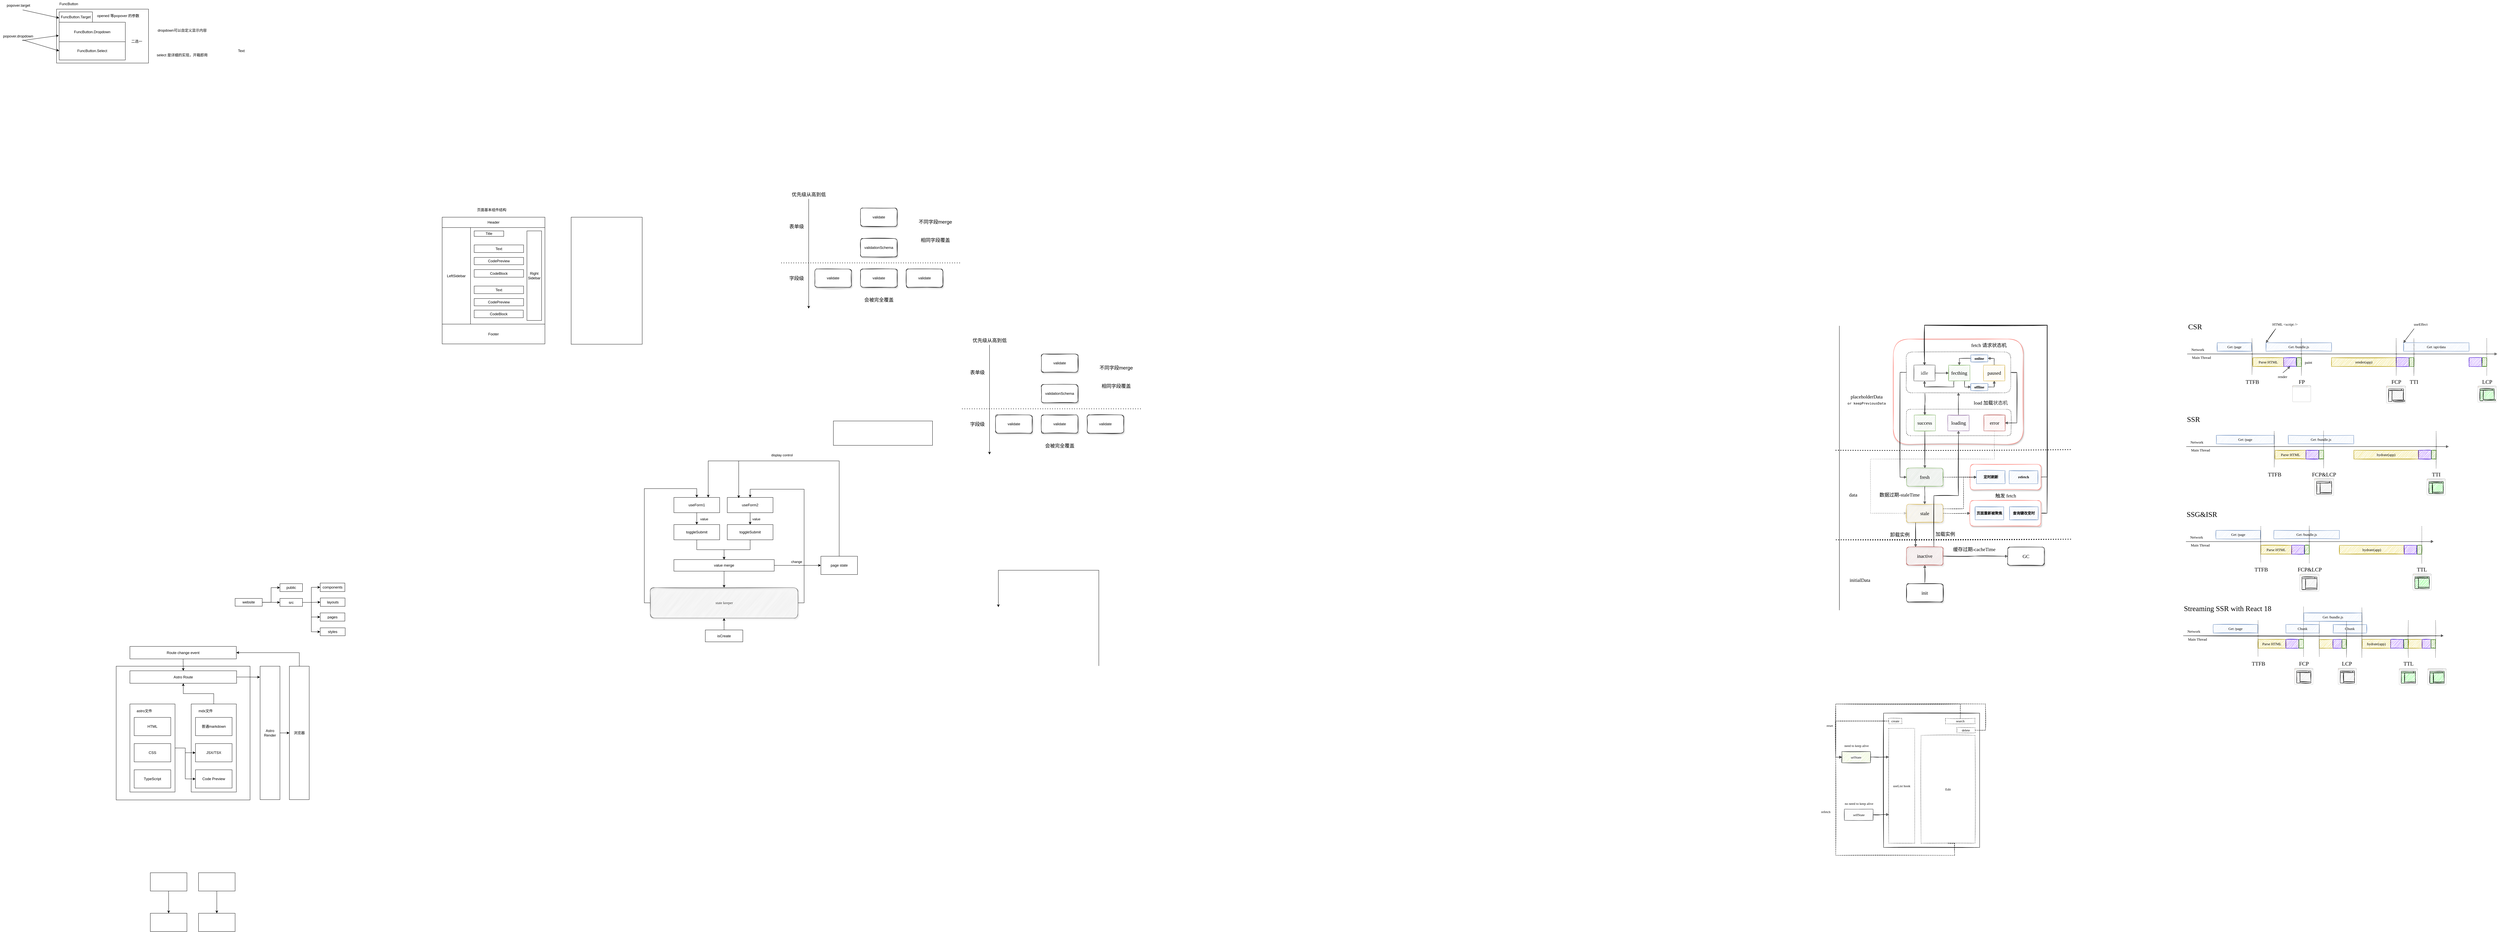 <mxfile version="20.5.3" type="github">
  <diagram id="TjR1-rSzGZyo8haZhh6W" name="第 1 页">
    <mxGraphModel dx="3750" dy="872" grid="0" gridSize="10" guides="1" tooltips="1" connect="1" arrows="1" fold="1" page="0" pageScale="1" pageWidth="827" pageHeight="1169" math="0" shadow="0">
      <root>
        <mxCell id="0" />
        <mxCell id="1" parent="0" />
        <mxCell id="1hl9wyoFVDaoMKnx1C9F-3" value="" style="rounded=0;whiteSpace=wrap;html=1;" vertex="1" parent="1">
          <mxGeometry x="-2296.5" y="-283" width="301.5" height="177" as="geometry" />
        </mxCell>
        <mxCell id="sqBa-LW5SWp29sCQP3EE-73" value="" style="rounded=1;whiteSpace=wrap;html=1;shadow=1;sketch=1;glass=0;strokeColor=#FF8178;fontFamily=Comic Sans MS;" parent="1" vertex="1">
          <mxGeometry x="3727" y="800" width="426" height="345.47" as="geometry" />
        </mxCell>
        <mxCell id="sqBa-LW5SWp29sCQP3EE-144" style="edgeStyle=orthogonalEdgeStyle;rounded=0;sketch=1;orthogonalLoop=1;jettySize=auto;html=1;exitX=1;exitY=0.5;exitDx=0;exitDy=0;entryX=0.5;entryY=0;entryDx=0;entryDy=0;fontFamily=Comic Sans MS;fontSize=16;" parent="1" source="sqBa-LW5SWp29sCQP3EE-142" target="sqBa-LW5SWp29sCQP3EE-49" edge="1">
          <mxGeometry relative="1" as="geometry">
            <Array as="points">
              <mxPoint x="4231" y="1372" />
              <mxPoint x="4231" y="755" />
              <mxPoint x="3829" y="755" />
            </Array>
          </mxGeometry>
        </mxCell>
        <mxCell id="sqBa-LW5SWp29sCQP3EE-142" value="" style="rounded=1;whiteSpace=wrap;html=1;shadow=1;sketch=1;glass=0;strokeColor=#FF8178;fontFamily=Comic Sans MS;" parent="1" vertex="1">
          <mxGeometry x="3978.25" y="1329.97" width="232.5" height="84" as="geometry" />
        </mxCell>
        <mxCell id="sqBa-LW5SWp29sCQP3EE-101" value="" style="rounded=1;whiteSpace=wrap;html=1;shadow=0;sketch=1;glass=0;strokeColor=#000000;fontFamily=Comic Sans MS;dashed=1;dashPattern=1 4;" parent="1" vertex="1">
          <mxGeometry x="3770" y="1030.47" width="343" height="87" as="geometry" />
        </mxCell>
        <mxCell id="LKFy4Z4dUArzQCND-wwM-69" value="" style="whiteSpace=wrap;html=1;aspect=fixed;strokeColor=default;" parent="1" vertex="1">
          <mxGeometry x="-2101" y="1874" width="439" height="439" as="geometry" />
        </mxCell>
        <mxCell id="iYNAMt9WykVBRRJNnP1b-1" value="validate" style="rounded=1;whiteSpace=wrap;html=1;sketch=1;glass=0;shadow=1;" parent="1" vertex="1">
          <mxGeometry x="340" y="370" width="120" height="60" as="geometry" />
        </mxCell>
        <mxCell id="iYNAMt9WykVBRRJNnP1b-2" value="validationSchema" style="rounded=1;whiteSpace=wrap;html=1;sketch=1;glass=0;shadow=1;" parent="1" vertex="1">
          <mxGeometry x="340" y="470" width="120" height="60" as="geometry" />
        </mxCell>
        <mxCell id="iYNAMt9WykVBRRJNnP1b-3" value="validate" style="rounded=1;whiteSpace=wrap;html=1;sketch=1;glass=0;shadow=1;" parent="1" vertex="1">
          <mxGeometry x="340" y="570" width="120" height="60" as="geometry" />
        </mxCell>
        <mxCell id="iYNAMt9WykVBRRJNnP1b-5" value="validate" style="rounded=1;whiteSpace=wrap;html=1;sketch=1;glass=0;shadow=1;" parent="1" vertex="1">
          <mxGeometry x="190" y="570" width="120" height="60" as="geometry" />
        </mxCell>
        <mxCell id="iYNAMt9WykVBRRJNnP1b-6" value="validate" style="rounded=1;whiteSpace=wrap;html=1;sketch=1;glass=0;shadow=1;" parent="1" vertex="1">
          <mxGeometry x="490" y="570" width="120" height="60" as="geometry" />
        </mxCell>
        <mxCell id="iYNAMt9WykVBRRJNnP1b-8" value="" style="endArrow=none;dashed=1;html=1;dashPattern=1 3;strokeWidth=2;rounded=0;" parent="1" edge="1">
          <mxGeometry width="50" height="50" relative="1" as="geometry">
            <mxPoint x="80" y="550" as="sourcePoint" />
            <mxPoint x="670" y="550" as="targetPoint" />
          </mxGeometry>
        </mxCell>
        <mxCell id="iYNAMt9WykVBRRJNnP1b-9" value="" style="endArrow=classic;html=1;rounded=0;" parent="1" edge="1">
          <mxGeometry width="50" height="50" relative="1" as="geometry">
            <mxPoint x="170" y="340" as="sourcePoint" />
            <mxPoint x="170" y="700" as="targetPoint" />
          </mxGeometry>
        </mxCell>
        <mxCell id="iYNAMt9WykVBRRJNnP1b-10" value="优先级从高到低" style="text;html=1;align=center;verticalAlign=middle;resizable=0;points=[];autosize=1;strokeColor=none;fillColor=none;sketch=0;fontSize=16;" parent="1" vertex="1">
          <mxGeometry x="100" y="310" width="140" height="30" as="geometry" />
        </mxCell>
        <mxCell id="iYNAMt9WykVBRRJNnP1b-11" value="不同字段merge" style="text;html=1;align=center;verticalAlign=middle;resizable=0;points=[];autosize=1;strokeColor=none;fillColor=none;fontSize=16;" parent="1" vertex="1">
          <mxGeometry x="520" y="400" width="130" height="30" as="geometry" />
        </mxCell>
        <mxCell id="iYNAMt9WykVBRRJNnP1b-12" value="相同字段覆盖" style="text;html=1;align=center;verticalAlign=middle;resizable=0;points=[];autosize=1;strokeColor=none;fillColor=none;fontSize=16;" parent="1" vertex="1">
          <mxGeometry x="525" y="460" width="120" height="30" as="geometry" />
        </mxCell>
        <mxCell id="iYNAMt9WykVBRRJNnP1b-13" value="字段级" style="text;html=1;align=center;verticalAlign=middle;resizable=0;points=[];autosize=1;strokeColor=none;fillColor=none;fontSize=16;" parent="1" vertex="1">
          <mxGeometry x="95" y="585" width="70" height="30" as="geometry" />
        </mxCell>
        <mxCell id="iYNAMt9WykVBRRJNnP1b-14" value="表单级" style="text;html=1;align=center;verticalAlign=middle;resizable=0;points=[];autosize=1;strokeColor=none;fillColor=none;fontSize=16;" parent="1" vertex="1">
          <mxGeometry x="95" y="415" width="70" height="30" as="geometry" />
        </mxCell>
        <mxCell id="iYNAMt9WykVBRRJNnP1b-15" value="会被完全覆盖" style="text;html=1;align=center;verticalAlign=middle;resizable=0;points=[];autosize=1;strokeColor=none;fillColor=none;fontSize=16;" parent="1" vertex="1">
          <mxGeometry x="340" y="656" width="120" height="30" as="geometry" />
        </mxCell>
        <mxCell id="iYNAMt9WykVBRRJNnP1b-17" value="validate" style="rounded=1;whiteSpace=wrap;html=1;sketch=1;glass=0;shadow=1;" parent="1" vertex="1">
          <mxGeometry x="933" y="849" width="120" height="60" as="geometry" />
        </mxCell>
        <mxCell id="iYNAMt9WykVBRRJNnP1b-18" value="validationSchema" style="rounded=1;whiteSpace=wrap;html=1;sketch=1;glass=0;shadow=1;" parent="1" vertex="1">
          <mxGeometry x="933" y="949" width="120" height="60" as="geometry" />
        </mxCell>
        <mxCell id="iYNAMt9WykVBRRJNnP1b-19" value="validate" style="rounded=1;whiteSpace=wrap;html=1;sketch=1;glass=0;shadow=1;" parent="1" vertex="1">
          <mxGeometry x="933" y="1049" width="120" height="60" as="geometry" />
        </mxCell>
        <mxCell id="iYNAMt9WykVBRRJNnP1b-20" value="validate" style="rounded=1;whiteSpace=wrap;html=1;sketch=1;glass=0;shadow=1;" parent="1" vertex="1">
          <mxGeometry x="783" y="1049" width="120" height="60" as="geometry" />
        </mxCell>
        <mxCell id="iYNAMt9WykVBRRJNnP1b-21" value="validate" style="rounded=1;whiteSpace=wrap;html=1;sketch=1;glass=0;shadow=1;" parent="1" vertex="1">
          <mxGeometry x="1083" y="1049" width="120" height="60" as="geometry" />
        </mxCell>
        <mxCell id="iYNAMt9WykVBRRJNnP1b-22" value="" style="endArrow=none;dashed=1;html=1;dashPattern=1 3;strokeWidth=2;rounded=0;" parent="1" edge="1">
          <mxGeometry width="50" height="50" relative="1" as="geometry">
            <mxPoint x="673" y="1029" as="sourcePoint" />
            <mxPoint x="1263" y="1029" as="targetPoint" />
          </mxGeometry>
        </mxCell>
        <mxCell id="iYNAMt9WykVBRRJNnP1b-23" value="" style="endArrow=classic;html=1;rounded=0;" parent="1" edge="1">
          <mxGeometry width="50" height="50" relative="1" as="geometry">
            <mxPoint x="763" y="819" as="sourcePoint" />
            <mxPoint x="763" y="1179" as="targetPoint" />
          </mxGeometry>
        </mxCell>
        <mxCell id="iYNAMt9WykVBRRJNnP1b-24" value="优先级从高到低" style="text;html=1;align=center;verticalAlign=middle;resizable=0;points=[];autosize=1;strokeColor=none;fillColor=none;sketch=0;fontSize=16;" parent="1" vertex="1">
          <mxGeometry x="693" y="789" width="140" height="30" as="geometry" />
        </mxCell>
        <mxCell id="iYNAMt9WykVBRRJNnP1b-25" value="不同字段merge" style="text;html=1;align=center;verticalAlign=middle;resizable=0;points=[];autosize=1;strokeColor=none;fillColor=none;fontSize=16;" parent="1" vertex="1">
          <mxGeometry x="1113" y="879" width="130" height="30" as="geometry" />
        </mxCell>
        <mxCell id="iYNAMt9WykVBRRJNnP1b-26" value="相同字段覆盖" style="text;html=1;align=center;verticalAlign=middle;resizable=0;points=[];autosize=1;strokeColor=none;fillColor=none;fontSize=16;" parent="1" vertex="1">
          <mxGeometry x="1118" y="939" width="120" height="30" as="geometry" />
        </mxCell>
        <mxCell id="iYNAMt9WykVBRRJNnP1b-27" value="字段级" style="text;html=1;align=center;verticalAlign=middle;resizable=0;points=[];autosize=1;strokeColor=none;fillColor=none;fontSize=16;" parent="1" vertex="1">
          <mxGeometry x="688" y="1064" width="70" height="30" as="geometry" />
        </mxCell>
        <mxCell id="iYNAMt9WykVBRRJNnP1b-28" value="表单级" style="text;html=1;align=center;verticalAlign=middle;resizable=0;points=[];autosize=1;strokeColor=none;fillColor=none;fontSize=16;" parent="1" vertex="1">
          <mxGeometry x="688" y="894" width="70" height="30" as="geometry" />
        </mxCell>
        <mxCell id="iYNAMt9WykVBRRJNnP1b-29" value="会被完全覆盖" style="text;html=1;align=center;verticalAlign=middle;resizable=0;points=[];autosize=1;strokeColor=none;fillColor=none;fontSize=16;" parent="1" vertex="1">
          <mxGeometry x="933" y="1135" width="120" height="30" as="geometry" />
        </mxCell>
        <mxCell id="ybRk64Y0vvIrRGSaYGFf-1" value="" style="rounded=0;whiteSpace=wrap;html=1;" parent="1" vertex="1">
          <mxGeometry x="251" y="1069" width="325" height="80" as="geometry" />
        </mxCell>
        <mxCell id="ybRk64Y0vvIrRGSaYGFf-6" style="edgeStyle=orthogonalEdgeStyle;rounded=0;orthogonalLoop=1;jettySize=auto;html=1;exitX=0.5;exitY=1;exitDx=0;exitDy=0;entryX=0.5;entryY=0;entryDx=0;entryDy=0;" parent="1" source="ybRk64Y0vvIrRGSaYGFf-2" target="ybRk64Y0vvIrRGSaYGFf-4" edge="1">
          <mxGeometry relative="1" as="geometry" />
        </mxCell>
        <mxCell id="ybRk64Y0vvIrRGSaYGFf-7" value="value" style="edgeLabel;html=1;align=center;verticalAlign=middle;resizable=0;points=[];" parent="ybRk64Y0vvIrRGSaYGFf-6" vertex="1" connectable="0">
          <mxGeometry x="0.171" relative="1" as="geometry">
            <mxPoint x="24" y="-2" as="offset" />
          </mxGeometry>
        </mxCell>
        <mxCell id="ybRk64Y0vvIrRGSaYGFf-2" value="useForm1" style="rounded=0;whiteSpace=wrap;html=1;" parent="1" vertex="1">
          <mxGeometry x="-272" y="1320" width="150" height="50" as="geometry" />
        </mxCell>
        <mxCell id="ybRk64Y0vvIrRGSaYGFf-11" style="edgeStyle=orthogonalEdgeStyle;rounded=0;orthogonalLoop=1;jettySize=auto;html=1;exitX=0.5;exitY=1;exitDx=0;exitDy=0;entryX=0.5;entryY=0;entryDx=0;entryDy=0;" parent="1" source="ybRk64Y0vvIrRGSaYGFf-3" target="ybRk64Y0vvIrRGSaYGFf-5" edge="1">
          <mxGeometry relative="1" as="geometry" />
        </mxCell>
        <mxCell id="ybRk64Y0vvIrRGSaYGFf-12" value="value" style="edgeLabel;html=1;align=center;verticalAlign=middle;resizable=0;points=[];" parent="ybRk64Y0vvIrRGSaYGFf-11" vertex="1" connectable="0">
          <mxGeometry x="-0.103" relative="1" as="geometry">
            <mxPoint x="20" y="3" as="offset" />
          </mxGeometry>
        </mxCell>
        <mxCell id="ybRk64Y0vvIrRGSaYGFf-3" value="useForm2" style="rounded=0;whiteSpace=wrap;html=1;" parent="1" vertex="1">
          <mxGeometry x="-97" y="1320" width="150" height="50" as="geometry" />
        </mxCell>
        <mxCell id="ybRk64Y0vvIrRGSaYGFf-9" style="edgeStyle=orthogonalEdgeStyle;rounded=0;orthogonalLoop=1;jettySize=auto;html=1;exitX=0.5;exitY=1;exitDx=0;exitDy=0;entryX=0.5;entryY=0;entryDx=0;entryDy=0;" parent="1" source="ybRk64Y0vvIrRGSaYGFf-4" target="ybRk64Y0vvIrRGSaYGFf-8" edge="1">
          <mxGeometry relative="1" as="geometry" />
        </mxCell>
        <mxCell id="ybRk64Y0vvIrRGSaYGFf-4" value="toggleSubmit" style="rounded=0;whiteSpace=wrap;html=1;" parent="1" vertex="1">
          <mxGeometry x="-272" y="1409" width="150" height="50" as="geometry" />
        </mxCell>
        <mxCell id="ybRk64Y0vvIrRGSaYGFf-10" style="edgeStyle=orthogonalEdgeStyle;rounded=0;orthogonalLoop=1;jettySize=auto;html=1;exitX=0.5;exitY=1;exitDx=0;exitDy=0;entryX=0.5;entryY=0;entryDx=0;entryDy=0;" parent="1" source="ybRk64Y0vvIrRGSaYGFf-5" target="ybRk64Y0vvIrRGSaYGFf-8" edge="1">
          <mxGeometry relative="1" as="geometry" />
        </mxCell>
        <mxCell id="ybRk64Y0vvIrRGSaYGFf-5" value="toggleSubmit" style="rounded=0;whiteSpace=wrap;html=1;" parent="1" vertex="1">
          <mxGeometry x="-97" y="1409" width="150" height="50" as="geometry" />
        </mxCell>
        <mxCell id="ybRk64Y0vvIrRGSaYGFf-14" style="edgeStyle=orthogonalEdgeStyle;rounded=0;orthogonalLoop=1;jettySize=auto;html=1;exitX=0.5;exitY=1;exitDx=0;exitDy=0;" parent="1" source="ybRk64Y0vvIrRGSaYGFf-8" target="ybRk64Y0vvIrRGSaYGFf-13" edge="1">
          <mxGeometry relative="1" as="geometry" />
        </mxCell>
        <mxCell id="ybRk64Y0vvIrRGSaYGFf-21" value="change" style="edgeStyle=orthogonalEdgeStyle;rounded=0;orthogonalLoop=1;jettySize=auto;html=1;exitX=1;exitY=0.5;exitDx=0;exitDy=0;entryX=0;entryY=0.5;entryDx=0;entryDy=0;" parent="1" source="ybRk64Y0vvIrRGSaYGFf-8" target="ybRk64Y0vvIrRGSaYGFf-20" edge="1">
          <mxGeometry x="-0.046" y="12" relative="1" as="geometry">
            <mxPoint as="offset" />
          </mxGeometry>
        </mxCell>
        <mxCell id="ybRk64Y0vvIrRGSaYGFf-8" value="value merge" style="rounded=0;whiteSpace=wrap;html=1;" parent="1" vertex="1">
          <mxGeometry x="-272" y="1524" width="329" height="38" as="geometry" />
        </mxCell>
        <mxCell id="ybRk64Y0vvIrRGSaYGFf-15" style="edgeStyle=orthogonalEdgeStyle;rounded=0;orthogonalLoop=1;jettySize=auto;html=1;exitX=0;exitY=0.5;exitDx=0;exitDy=0;entryX=0.5;entryY=0;entryDx=0;entryDy=0;" parent="1" source="ybRk64Y0vvIrRGSaYGFf-13" target="ybRk64Y0vvIrRGSaYGFf-2" edge="1">
          <mxGeometry relative="1" as="geometry">
            <Array as="points">
              <mxPoint x="-369" y="1666" />
              <mxPoint x="-369" y="1291" />
              <mxPoint x="-197" y="1291" />
            </Array>
          </mxGeometry>
        </mxCell>
        <mxCell id="ybRk64Y0vvIrRGSaYGFf-16" style="edgeStyle=orthogonalEdgeStyle;rounded=0;orthogonalLoop=1;jettySize=auto;html=1;exitX=1;exitY=0.5;exitDx=0;exitDy=0;entryX=0.5;entryY=0;entryDx=0;entryDy=0;" parent="1" source="ybRk64Y0vvIrRGSaYGFf-13" target="ybRk64Y0vvIrRGSaYGFf-3" edge="1">
          <mxGeometry relative="1" as="geometry">
            <Array as="points">
              <mxPoint x="155" y="1666" />
              <mxPoint x="155" y="1293" />
              <mxPoint x="-22" y="1293" />
            </Array>
          </mxGeometry>
        </mxCell>
        <mxCell id="ybRk64Y0vvIrRGSaYGFf-13" value="state keeper" style="rounded=1;whiteSpace=wrap;html=1;sketch=1;shadow=1;glass=0;fillColor=#f5f5f5;fontColor=#333333;strokeColor=#666666;fontFamily=Comic Sans MS;" parent="1" vertex="1">
          <mxGeometry x="-349.5" y="1616" width="484" height="100" as="geometry" />
        </mxCell>
        <mxCell id="ybRk64Y0vvIrRGSaYGFf-19" style="edgeStyle=orthogonalEdgeStyle;rounded=0;orthogonalLoop=1;jettySize=auto;html=1;exitX=0.5;exitY=0;exitDx=0;exitDy=0;entryX=0.5;entryY=1;entryDx=0;entryDy=0;" parent="1" source="ybRk64Y0vvIrRGSaYGFf-18" target="ybRk64Y0vvIrRGSaYGFf-13" edge="1">
          <mxGeometry relative="1" as="geometry" />
        </mxCell>
        <mxCell id="ybRk64Y0vvIrRGSaYGFf-18" value="isCreate" style="rounded=0;whiteSpace=wrap;html=1;" parent="1" vertex="1">
          <mxGeometry x="-169" y="1755" width="123" height="39" as="geometry" />
        </mxCell>
        <mxCell id="ybRk64Y0vvIrRGSaYGFf-22" style="edgeStyle=orthogonalEdgeStyle;rounded=0;orthogonalLoop=1;jettySize=auto;html=1;exitX=0.5;exitY=0;exitDx=0;exitDy=0;entryX=0.25;entryY=0;entryDx=0;entryDy=0;" parent="1" edge="1">
          <mxGeometry relative="1" as="geometry">
            <mxPoint x="1121.5" y="1873" as="sourcePoint" />
            <mxPoint x="792" y="1680" as="targetPoint" />
            <Array as="points">
              <mxPoint x="1121.5" y="1559" />
              <mxPoint x="792.5" y="1559" />
            </Array>
          </mxGeometry>
        </mxCell>
        <mxCell id="ybRk64Y0vvIrRGSaYGFf-23" style="edgeStyle=orthogonalEdgeStyle;rounded=0;orthogonalLoop=1;jettySize=auto;html=1;exitX=0.5;exitY=0;exitDx=0;exitDy=0;entryX=0.75;entryY=0;entryDx=0;entryDy=0;" parent="1" source="ybRk64Y0vvIrRGSaYGFf-20" target="ybRk64Y0vvIrRGSaYGFf-2" edge="1">
          <mxGeometry relative="1" as="geometry">
            <Array as="points">
              <mxPoint x="270" y="1200" />
              <mxPoint x="-159" y="1200" />
            </Array>
          </mxGeometry>
        </mxCell>
        <mxCell id="ybRk64Y0vvIrRGSaYGFf-24" style="edgeStyle=orthogonalEdgeStyle;rounded=0;orthogonalLoop=1;jettySize=auto;html=1;exitX=0.5;exitY=0;exitDx=0;exitDy=0;entryX=0.25;entryY=0;entryDx=0;entryDy=0;" parent="1" edge="1">
          <mxGeometry relative="1" as="geometry">
            <mxPoint x="270" y="1515" as="sourcePoint" />
            <mxPoint x="-59.5" y="1322" as="targetPoint" />
            <Array as="points">
              <mxPoint x="270" y="1200" />
              <mxPoint x="-59" y="1200" />
            </Array>
          </mxGeometry>
        </mxCell>
        <mxCell id="ybRk64Y0vvIrRGSaYGFf-25" value="display control" style="edgeLabel;html=1;align=center;verticalAlign=middle;resizable=0;points=[];" parent="ybRk64Y0vvIrRGSaYGFf-24" vertex="1" connectable="0">
          <mxGeometry x="0.31" y="-3" relative="1" as="geometry">
            <mxPoint x="-1" y="-16" as="offset" />
          </mxGeometry>
        </mxCell>
        <mxCell id="ybRk64Y0vvIrRGSaYGFf-20" value="page state" style="rounded=0;whiteSpace=wrap;html=1;" parent="1" vertex="1">
          <mxGeometry x="210" y="1513" width="120" height="60" as="geometry" />
        </mxCell>
        <mxCell id="OfM3aT3gorayr-V404j--24" value="" style="rounded=0;whiteSpace=wrap;html=1;" parent="1" vertex="1">
          <mxGeometry x="-1032" y="400" width="337" height="416" as="geometry" />
        </mxCell>
        <mxCell id="OfM3aT3gorayr-V404j--25" value="Header" style="rounded=0;whiteSpace=wrap;html=1;" parent="1" vertex="1">
          <mxGeometry x="-1032" y="400" width="337" height="34" as="geometry" />
        </mxCell>
        <mxCell id="OfM3aT3gorayr-V404j--26" value="LeftSidebar" style="rounded=0;whiteSpace=wrap;html=1;" parent="1" vertex="1">
          <mxGeometry x="-1032" y="434" width="93" height="317" as="geometry" />
        </mxCell>
        <mxCell id="OfM3aT3gorayr-V404j--27" value="Footer" style="rounded=0;whiteSpace=wrap;html=1;" parent="1" vertex="1">
          <mxGeometry x="-1032" y="751" width="337" height="65" as="geometry" />
        </mxCell>
        <mxCell id="OfM3aT3gorayr-V404j--28" value="Title" style="rounded=0;whiteSpace=wrap;html=1;" parent="1" vertex="1">
          <mxGeometry x="-927" y="445" width="97" height="18" as="geometry" />
        </mxCell>
        <mxCell id="OfM3aT3gorayr-V404j--29" value="页面基本组件结构" style="text;html=1;align=center;verticalAlign=middle;resizable=0;points=[];autosize=1;strokeColor=none;fillColor=none;" parent="1" vertex="1">
          <mxGeometry x="-927" y="363" width="114" height="26" as="geometry" />
        </mxCell>
        <mxCell id="OfM3aT3gorayr-V404j--30" value="Text" style="rounded=0;whiteSpace=wrap;html=1;" parent="1" vertex="1">
          <mxGeometry x="-927" y="491" width="162" height="25" as="geometry" />
        </mxCell>
        <mxCell id="OfM3aT3gorayr-V404j--31" value="CodeBlock" style="rounded=0;whiteSpace=wrap;html=1;" parent="1" vertex="1">
          <mxGeometry x="-927" y="572" width="162" height="25" as="geometry" />
        </mxCell>
        <mxCell id="OfM3aT3gorayr-V404j--32" value="CodePreview" style="rounded=0;whiteSpace=wrap;html=1;" parent="1" vertex="1">
          <mxGeometry x="-927" y="532" width="162" height="24" as="geometry" />
        </mxCell>
        <mxCell id="OfM3aT3gorayr-V404j--33" value="Text" style="rounded=0;whiteSpace=wrap;html=1;" parent="1" vertex="1">
          <mxGeometry x="-927" y="626" width="162" height="25" as="geometry" />
        </mxCell>
        <mxCell id="OfM3aT3gorayr-V404j--34" value="CodeBlock" style="rounded=0;whiteSpace=wrap;html=1;" parent="1" vertex="1">
          <mxGeometry x="-927" y="705" width="161" height="25" as="geometry" />
        </mxCell>
        <mxCell id="OfM3aT3gorayr-V404j--35" value="CodePreview" style="rounded=0;whiteSpace=wrap;html=1;" parent="1" vertex="1">
          <mxGeometry x="-927" y="667" width="162" height="24" as="geometry" />
        </mxCell>
        <mxCell id="OfM3aT3gorayr-V404j--37" value="Right Sidebar" style="rounded=0;whiteSpace=wrap;html=1;" parent="1" vertex="1">
          <mxGeometry x="-754" y="445" width="48" height="294" as="geometry" />
        </mxCell>
        <mxCell id="OfM3aT3gorayr-V404j--38" value="" style="rounded=0;whiteSpace=wrap;html=1;" parent="1" vertex="1">
          <mxGeometry x="-609" y="400" width="233" height="417" as="geometry" />
        </mxCell>
        <mxCell id="LKFy4Z4dUArzQCND-wwM-2" value="public" style="rounded=0;whiteSpace=wrap;html=1;strokeColor=default;" parent="1" vertex="1">
          <mxGeometry x="-1564" y="1603" width="74" height="26" as="geometry" />
        </mxCell>
        <mxCell id="LKFy4Z4dUArzQCND-wwM-39" style="edgeStyle=orthogonalEdgeStyle;rounded=0;orthogonalLoop=1;jettySize=auto;html=1;exitX=1;exitY=0.5;exitDx=0;exitDy=0;entryX=0;entryY=0.5;entryDx=0;entryDy=0;" parent="1" source="LKFy4Z4dUArzQCND-wwM-31" target="LKFy4Z4dUArzQCND-wwM-56" edge="1">
          <mxGeometry relative="1" as="geometry">
            <mxPoint x="-1432" y="1659" as="targetPoint" />
          </mxGeometry>
        </mxCell>
        <mxCell id="LKFy4Z4dUArzQCND-wwM-40" style="edgeStyle=orthogonalEdgeStyle;rounded=0;orthogonalLoop=1;jettySize=auto;html=1;exitX=1;exitY=0.5;exitDx=0;exitDy=0;entryX=0;entryY=0.5;entryDx=0;entryDy=0;" parent="1" source="LKFy4Z4dUArzQCND-wwM-31" target="LKFy4Z4dUArzQCND-wwM-36" edge="1">
          <mxGeometry relative="1" as="geometry" />
        </mxCell>
        <mxCell id="LKFy4Z4dUArzQCND-wwM-41" style="edgeStyle=orthogonalEdgeStyle;rounded=0;orthogonalLoop=1;jettySize=auto;html=1;exitX=1;exitY=0.5;exitDx=0;exitDy=0;entryX=0;entryY=0.5;entryDx=0;entryDy=0;" parent="1" source="LKFy4Z4dUArzQCND-wwM-31" target="LKFy4Z4dUArzQCND-wwM-37" edge="1">
          <mxGeometry relative="1" as="geometry" />
        </mxCell>
        <mxCell id="LKFy4Z4dUArzQCND-wwM-42" style="edgeStyle=orthogonalEdgeStyle;rounded=0;orthogonalLoop=1;jettySize=auto;html=1;exitX=1;exitY=0.5;exitDx=0;exitDy=0;entryX=0;entryY=0.5;entryDx=0;entryDy=0;" parent="1" source="LKFy4Z4dUArzQCND-wwM-31" target="LKFy4Z4dUArzQCND-wwM-32" edge="1">
          <mxGeometry relative="1" as="geometry" />
        </mxCell>
        <mxCell id="LKFy4Z4dUArzQCND-wwM-31" value="src" style="rounded=0;whiteSpace=wrap;html=1;strokeColor=default;" parent="1" vertex="1">
          <mxGeometry x="-1564" y="1651.5" width="74" height="26" as="geometry" />
        </mxCell>
        <mxCell id="LKFy4Z4dUArzQCND-wwM-32" value="components" style="rounded=0;whiteSpace=wrap;html=1;" parent="1" vertex="1">
          <mxGeometry x="-1432" y="1601" width="81" height="28" as="geometry" />
        </mxCell>
        <mxCell id="LKFy4Z4dUArzQCND-wwM-36" value="pages" style="rounded=0;whiteSpace=wrap;html=1;" parent="1" vertex="1">
          <mxGeometry x="-1432" y="1699" width="81" height="27" as="geometry" />
        </mxCell>
        <mxCell id="LKFy4Z4dUArzQCND-wwM-37" value="styles" style="rounded=0;whiteSpace=wrap;html=1;" parent="1" vertex="1">
          <mxGeometry x="-1432" y="1748" width="82" height="26" as="geometry" />
        </mxCell>
        <mxCell id="LKFy4Z4dUArzQCND-wwM-44" style="edgeStyle=orthogonalEdgeStyle;rounded=0;orthogonalLoop=1;jettySize=auto;html=1;exitX=1;exitY=0.5;exitDx=0;exitDy=0;entryX=0;entryY=0.5;entryDx=0;entryDy=0;" parent="1" source="LKFy4Z4dUArzQCND-wwM-43" target="LKFy4Z4dUArzQCND-wwM-2" edge="1">
          <mxGeometry relative="1" as="geometry" />
        </mxCell>
        <mxCell id="LKFy4Z4dUArzQCND-wwM-45" style="edgeStyle=orthogonalEdgeStyle;rounded=0;orthogonalLoop=1;jettySize=auto;html=1;exitX=1;exitY=0.5;exitDx=0;exitDy=0;entryX=0;entryY=0.5;entryDx=0;entryDy=0;" parent="1" source="LKFy4Z4dUArzQCND-wwM-43" target="LKFy4Z4dUArzQCND-wwM-31" edge="1">
          <mxGeometry relative="1" as="geometry" />
        </mxCell>
        <mxCell id="LKFy4Z4dUArzQCND-wwM-43" value="website" style="rounded=0;whiteSpace=wrap;html=1;strokeColor=default;" parent="1" vertex="1">
          <mxGeometry x="-1711" y="1651.5" width="89" height="25.5" as="geometry" />
        </mxCell>
        <mxCell id="LKFy4Z4dUArzQCND-wwM-66" style="edgeStyle=orthogonalEdgeStyle;rounded=0;orthogonalLoop=1;jettySize=auto;html=1;exitX=0.5;exitY=0;exitDx=0;exitDy=0;" parent="1" source="LKFy4Z4dUArzQCND-wwM-51" target="LKFy4Z4dUArzQCND-wwM-63" edge="1">
          <mxGeometry relative="1" as="geometry" />
        </mxCell>
        <mxCell id="LKFy4Z4dUArzQCND-wwM-51" value="" style="rounded=0;whiteSpace=wrap;html=1;strokeColor=default;" parent="1" vertex="1">
          <mxGeometry x="-1855" y="1998" width="148" height="289" as="geometry" />
        </mxCell>
        <mxCell id="LKFy4Z4dUArzQCND-wwM-52" value="mdx文件" style="text;html=1;align=center;verticalAlign=middle;resizable=0;points=[];autosize=1;strokeColor=none;fillColor=none;" parent="1" vertex="1">
          <mxGeometry x="-1841" y="2008" width="65" height="26" as="geometry" />
        </mxCell>
        <mxCell id="LKFy4Z4dUArzQCND-wwM-53" value="普通markdown" style="rounded=0;whiteSpace=wrap;html=1;strokeColor=default;" parent="1" vertex="1">
          <mxGeometry x="-1841" y="2042" width="120" height="60" as="geometry" />
        </mxCell>
        <mxCell id="LKFy4Z4dUArzQCND-wwM-54" value="JSX/TSX" style="rounded=0;whiteSpace=wrap;html=1;strokeColor=default;" parent="1" vertex="1">
          <mxGeometry x="-1841" y="2128" width="120" height="60" as="geometry" />
        </mxCell>
        <mxCell id="LKFy4Z4dUArzQCND-wwM-55" value="Code Preview" style="rounded=0;whiteSpace=wrap;html=1;strokeColor=default;" parent="1" vertex="1">
          <mxGeometry x="-1841" y="2214" width="120" height="60" as="geometry" />
        </mxCell>
        <mxCell id="LKFy4Z4dUArzQCND-wwM-56" value="layouts" style="rounded=0;whiteSpace=wrap;html=1;" parent="1" vertex="1">
          <mxGeometry x="-1431.5" y="1650" width="81" height="27.5" as="geometry" />
        </mxCell>
        <mxCell id="LKFy4Z4dUArzQCND-wwM-64" style="edgeStyle=orthogonalEdgeStyle;rounded=0;orthogonalLoop=1;jettySize=auto;html=1;exitX=1;exitY=0.5;exitDx=0;exitDy=0;entryX=0;entryY=0.5;entryDx=0;entryDy=0;" parent="1" source="LKFy4Z4dUArzQCND-wwM-57" target="LKFy4Z4dUArzQCND-wwM-54" edge="1">
          <mxGeometry relative="1" as="geometry" />
        </mxCell>
        <mxCell id="LKFy4Z4dUArzQCND-wwM-65" style="edgeStyle=orthogonalEdgeStyle;rounded=0;orthogonalLoop=1;jettySize=auto;html=1;exitX=1;exitY=0.5;exitDx=0;exitDy=0;" parent="1" source="LKFy4Z4dUArzQCND-wwM-57" target="LKFy4Z4dUArzQCND-wwM-55" edge="1">
          <mxGeometry relative="1" as="geometry" />
        </mxCell>
        <mxCell id="LKFy4Z4dUArzQCND-wwM-57" value="" style="rounded=0;whiteSpace=wrap;html=1;strokeColor=default;" parent="1" vertex="1">
          <mxGeometry x="-2056" y="1998" width="148" height="289" as="geometry" />
        </mxCell>
        <mxCell id="LKFy4Z4dUArzQCND-wwM-58" value="astro文件" style="text;html=1;align=center;verticalAlign=middle;resizable=0;points=[];autosize=1;strokeColor=none;fillColor=none;" parent="1" vertex="1">
          <mxGeometry x="-2044" y="2008" width="69" height="26" as="geometry" />
        </mxCell>
        <mxCell id="LKFy4Z4dUArzQCND-wwM-59" value="HTML" style="rounded=0;whiteSpace=wrap;html=1;strokeColor=default;" parent="1" vertex="1">
          <mxGeometry x="-2042" y="2042" width="120" height="60" as="geometry" />
        </mxCell>
        <mxCell id="LKFy4Z4dUArzQCND-wwM-60" value="CSS" style="rounded=0;whiteSpace=wrap;html=1;strokeColor=default;" parent="1" vertex="1">
          <mxGeometry x="-2042" y="2128" width="120" height="60" as="geometry" />
        </mxCell>
        <mxCell id="LKFy4Z4dUArzQCND-wwM-61" value="TypeScript" style="rounded=0;whiteSpace=wrap;html=1;strokeColor=default;" parent="1" vertex="1">
          <mxGeometry x="-2042" y="2214" width="120" height="60" as="geometry" />
        </mxCell>
        <mxCell id="LKFy4Z4dUArzQCND-wwM-72" style="edgeStyle=orthogonalEdgeStyle;rounded=0;orthogonalLoop=1;jettySize=auto;html=1;exitX=1;exitY=0.5;exitDx=0;exitDy=0;entryX=-0.008;entryY=0.082;entryDx=0;entryDy=0;entryPerimeter=0;" parent="1" source="LKFy4Z4dUArzQCND-wwM-63" target="LKFy4Z4dUArzQCND-wwM-71" edge="1">
          <mxGeometry relative="1" as="geometry" />
        </mxCell>
        <mxCell id="LKFy4Z4dUArzQCND-wwM-63" value="A&lt;span style=&quot;&quot;&gt;stro Route&lt;/span&gt;" style="rounded=0;whiteSpace=wrap;html=1;strokeColor=default;" parent="1" vertex="1">
          <mxGeometry x="-2056" y="1889" width="350" height="41" as="geometry" />
        </mxCell>
        <mxCell id="LKFy4Z4dUArzQCND-wwM-68" style="edgeStyle=orthogonalEdgeStyle;rounded=0;orthogonalLoop=1;jettySize=auto;html=1;exitX=0.5;exitY=1;exitDx=0;exitDy=0;entryX=0.5;entryY=0;entryDx=0;entryDy=0;" parent="1" source="LKFy4Z4dUArzQCND-wwM-67" target="LKFy4Z4dUArzQCND-wwM-63" edge="1">
          <mxGeometry relative="1" as="geometry" />
        </mxCell>
        <mxCell id="LKFy4Z4dUArzQCND-wwM-67" value="Route change event" style="rounded=0;whiteSpace=wrap;html=1;strokeColor=default;" parent="1" vertex="1">
          <mxGeometry x="-2056" y="1809" width="349" height="41" as="geometry" />
        </mxCell>
        <mxCell id="LKFy4Z4dUArzQCND-wwM-75" style="edgeStyle=orthogonalEdgeStyle;rounded=0;orthogonalLoop=1;jettySize=auto;html=1;exitX=1;exitY=0.5;exitDx=0;exitDy=0;entryX=0;entryY=0.5;entryDx=0;entryDy=0;" parent="1" source="LKFy4Z4dUArzQCND-wwM-71" target="LKFy4Z4dUArzQCND-wwM-74" edge="1">
          <mxGeometry relative="1" as="geometry" />
        </mxCell>
        <mxCell id="LKFy4Z4dUArzQCND-wwM-71" value="Astro Render" style="rounded=0;whiteSpace=wrap;html=1;strokeColor=default;" parent="1" vertex="1">
          <mxGeometry x="-1629" y="1874" width="65" height="438" as="geometry" />
        </mxCell>
        <mxCell id="LKFy4Z4dUArzQCND-wwM-76" style="edgeStyle=orthogonalEdgeStyle;rounded=0;orthogonalLoop=1;jettySize=auto;html=1;exitX=0.5;exitY=0;exitDx=0;exitDy=0;entryX=1;entryY=0.5;entryDx=0;entryDy=0;" parent="1" source="LKFy4Z4dUArzQCND-wwM-74" target="LKFy4Z4dUArzQCND-wwM-67" edge="1">
          <mxGeometry relative="1" as="geometry" />
        </mxCell>
        <mxCell id="LKFy4Z4dUArzQCND-wwM-74" value="浏览器" style="rounded=0;whiteSpace=wrap;html=1;strokeColor=default;" parent="1" vertex="1">
          <mxGeometry x="-1533" y="1874" width="65" height="438" as="geometry" />
        </mxCell>
        <mxCell id="LKFy4Z4dUArzQCND-wwM-79" style="edgeStyle=orthogonalEdgeStyle;rounded=0;orthogonalLoop=1;jettySize=auto;html=1;exitX=0.5;exitY=1;exitDx=0;exitDy=0;" parent="1" source="LKFy4Z4dUArzQCND-wwM-77" target="LKFy4Z4dUArzQCND-wwM-78" edge="1">
          <mxGeometry relative="1" as="geometry" />
        </mxCell>
        <mxCell id="LKFy4Z4dUArzQCND-wwM-77" value="" style="rounded=0;whiteSpace=wrap;html=1;strokeColor=default;" parent="1" vertex="1">
          <mxGeometry x="-1989" y="2552" width="120" height="60" as="geometry" />
        </mxCell>
        <mxCell id="LKFy4Z4dUArzQCND-wwM-78" value="" style="rounded=0;whiteSpace=wrap;html=1;strokeColor=default;" parent="1" vertex="1">
          <mxGeometry x="-1989" y="2685" width="120" height="60" as="geometry" />
        </mxCell>
        <mxCell id="LKFy4Z4dUArzQCND-wwM-80" style="edgeStyle=orthogonalEdgeStyle;rounded=0;orthogonalLoop=1;jettySize=auto;html=1;exitX=0.5;exitY=1;exitDx=0;exitDy=0;" parent="1" source="LKFy4Z4dUArzQCND-wwM-81" target="LKFy4Z4dUArzQCND-wwM-82" edge="1">
          <mxGeometry relative="1" as="geometry" />
        </mxCell>
        <mxCell id="LKFy4Z4dUArzQCND-wwM-81" value="" style="rounded=0;whiteSpace=wrap;html=1;strokeColor=default;" parent="1" vertex="1">
          <mxGeometry x="-1831" y="2552" width="120" height="60" as="geometry" />
        </mxCell>
        <mxCell id="LKFy4Z4dUArzQCND-wwM-82" value="" style="rounded=0;whiteSpace=wrap;html=1;strokeColor=default;" parent="1" vertex="1">
          <mxGeometry x="-1831" y="2685" width="120" height="60" as="geometry" />
        </mxCell>
        <mxCell id="sqBa-LW5SWp29sCQP3EE-143" style="edgeStyle=orthogonalEdgeStyle;rounded=0;sketch=1;orthogonalLoop=1;jettySize=auto;html=1;exitX=1;exitY=0.5;exitDx=0;exitDy=0;entryX=0.5;entryY=0;entryDx=0;entryDy=0;fontFamily=Comic Sans MS;fontSize=16;" parent="1" source="sqBa-LW5SWp29sCQP3EE-1" target="sqBa-LW5SWp29sCQP3EE-49" edge="1">
          <mxGeometry relative="1" as="geometry">
            <Array as="points">
              <mxPoint x="4232" y="1253" />
              <mxPoint x="4232" y="754" />
              <mxPoint x="3829" y="754" />
            </Array>
          </mxGeometry>
        </mxCell>
        <mxCell id="sqBa-LW5SWp29sCQP3EE-1" value="" style="rounded=1;whiteSpace=wrap;html=1;shadow=1;sketch=1;glass=0;strokeColor=#FF8178;fontFamily=Comic Sans MS;" parent="1" vertex="1">
          <mxGeometry x="3979" y="1211" width="232.5" height="84" as="geometry" />
        </mxCell>
        <mxCell id="sqBa-LW5SWp29sCQP3EE-2" value="&lt;span data-reactroot=&quot;&quot; class=&quot;notion-enable-hover&quot; data-token-index=&quot;0&quot; style=&quot;font-weight:600&quot;&gt;定时刷新&lt;/span&gt;" style="rounded=0;whiteSpace=wrap;html=1;sketch=1;fillColor=#dae8fc;strokeColor=#6c8ebf;fontFamily=Comic Sans MS;" parent="1" vertex="1">
          <mxGeometry x="3999.75" y="1231.97" width="94" height="43" as="geometry" />
        </mxCell>
        <mxCell id="sqBa-LW5SWp29sCQP3EE-9" value="&lt;span data-reactroot=&quot;&quot; class=&quot;notion-enable-hover&quot; data-token-index=&quot;0&quot; style=&quot;font-weight:600&quot;&gt;页面重新被聚焦&lt;/span&gt;" style="rounded=0;whiteSpace=wrap;html=1;sketch=1;fillColor=#dae8fc;strokeColor=#6c8ebf;fontFamily=Comic Sans MS;" parent="1" vertex="1">
          <mxGeometry x="3995.25" y="1350.47" width="94" height="43" as="geometry" />
        </mxCell>
        <mxCell id="sqBa-LW5SWp29sCQP3EE-10" value="&lt;span data-reactroot=&quot;&quot; class=&quot;notion-enable-hover&quot; data-token-index=&quot;0&quot; style=&quot;font-weight:600&quot;&gt;查询键改变时&lt;/span&gt;" style="rounded=0;whiteSpace=wrap;html=1;sketch=1;fillColor=#dae8fc;strokeColor=#6c8ebf;fontFamily=Comic Sans MS;" parent="1" vertex="1">
          <mxGeometry x="4107.75" y="1350.47" width="94" height="43" as="geometry" />
        </mxCell>
        <mxCell id="sqBa-LW5SWp29sCQP3EE-11" value="触发 fetch" style="text;html=1;align=center;verticalAlign=middle;resizable=0;points=[];autosize=1;strokeColor=none;fillColor=none;fontSize=16;fontFamily=Comic Sans MS;" parent="1" vertex="1">
          <mxGeometry x="4046.75" y="1298.97" width="97" height="31" as="geometry" />
        </mxCell>
        <mxCell id="sqBa-LW5SWp29sCQP3EE-61" style="edgeStyle=orthogonalEdgeStyle;rounded=0;sketch=1;orthogonalLoop=1;jettySize=auto;html=1;exitX=0.5;exitY=1;exitDx=0;exitDy=0;entryX=0.5;entryY=0;entryDx=0;entryDy=0;fontFamily=Comic Sans MS;fontSize=16;" parent="1" source="sqBa-LW5SWp29sCQP3EE-26" target="sqBa-LW5SWp29sCQP3EE-27" edge="1">
          <mxGeometry relative="1" as="geometry" />
        </mxCell>
        <mxCell id="sqBa-LW5SWp29sCQP3EE-62" value="数据过期-staleTime" style="edgeLabel;html=1;align=center;verticalAlign=middle;resizable=0;points=[];fontSize=16;fontFamily=Comic Sans MS;" parent="sqBa-LW5SWp29sCQP3EE-61" vertex="1" connectable="0">
          <mxGeometry x="-0.171" relative="1" as="geometry">
            <mxPoint x="-84" y="3" as="offset" />
          </mxGeometry>
        </mxCell>
        <mxCell id="sqBa-LW5SWp29sCQP3EE-137" style="edgeStyle=orthogonalEdgeStyle;rounded=0;sketch=1;orthogonalLoop=1;jettySize=auto;html=1;exitX=1;exitY=0.5;exitDx=0;exitDy=0;fontFamily=Comic Sans MS;fontSize=16;dashed=1;" parent="1" source="sqBa-LW5SWp29sCQP3EE-26" target="sqBa-LW5SWp29sCQP3EE-2" edge="1">
          <mxGeometry relative="1" as="geometry" />
        </mxCell>
        <mxCell id="sqBa-LW5SWp29sCQP3EE-26" value="fresh" style="rounded=1;whiteSpace=wrap;html=1;fontSize=16;shadow=1;sketch=1;glass=0;fillColor=#d5e8d4;strokeColor=#82b366;fontFamily=Comic Sans MS;" parent="1" vertex="1">
          <mxGeometry x="3770.25" y="1223.47" width="120" height="60" as="geometry" />
        </mxCell>
        <mxCell id="sqBa-LW5SWp29sCQP3EE-39" style="edgeStyle=orthogonalEdgeStyle;rounded=0;sketch=1;orthogonalLoop=1;jettySize=auto;html=1;exitX=0.25;exitY=1;exitDx=0;exitDy=0;entryX=0.25;entryY=0;entryDx=0;entryDy=0;fontFamily=Comic Sans MS;fontSize=16;" parent="1" source="sqBa-LW5SWp29sCQP3EE-27" target="sqBa-LW5SWp29sCQP3EE-35" edge="1">
          <mxGeometry relative="1" as="geometry" />
        </mxCell>
        <mxCell id="sqBa-LW5SWp29sCQP3EE-145" style="edgeStyle=orthogonalEdgeStyle;rounded=0;sketch=1;orthogonalLoop=1;jettySize=auto;html=1;exitX=1;exitY=0.5;exitDx=0;exitDy=0;entryX=0;entryY=0.5;entryDx=0;entryDy=0;fontFamily=Comic Sans MS;fontSize=16;dashed=1;" parent="1" source="sqBa-LW5SWp29sCQP3EE-27" target="sqBa-LW5SWp29sCQP3EE-142" edge="1">
          <mxGeometry relative="1" as="geometry" />
        </mxCell>
        <mxCell id="sqBa-LW5SWp29sCQP3EE-146" style="edgeStyle=orthogonalEdgeStyle;rounded=0;sketch=1;orthogonalLoop=1;jettySize=auto;html=1;exitX=1;exitY=0.25;exitDx=0;exitDy=0;entryX=0;entryY=0.5;entryDx=0;entryDy=0;fontFamily=Comic Sans MS;fontSize=16;dashed=1;" parent="1" source="sqBa-LW5SWp29sCQP3EE-27" target="sqBa-LW5SWp29sCQP3EE-2" edge="1">
          <mxGeometry relative="1" as="geometry">
            <Array as="points">
              <mxPoint x="3957" y="1357" />
              <mxPoint x="3957" y="1253" />
            </Array>
          </mxGeometry>
        </mxCell>
        <mxCell id="sqBa-LW5SWp29sCQP3EE-27" value="stale" style="rounded=1;whiteSpace=wrap;html=1;fontSize=16;shadow=1;sketch=1;glass=0;fillColor=#fff2cc;strokeColor=#d6b656;fontFamily=Comic Sans MS;" parent="1" vertex="1">
          <mxGeometry x="3770" y="1341.97" width="120" height="60" as="geometry" />
        </mxCell>
        <mxCell id="sqBa-LW5SWp29sCQP3EE-34" value="&lt;span data-reactroot=&quot;&quot; class=&quot;notion-enable-hover&quot; data-token-index=&quot;0&quot; style=&quot;font-weight:600&quot;&gt;refetch&lt;/span&gt;" style="rounded=0;whiteSpace=wrap;html=1;sketch=1;fillColor=#dae8fc;strokeColor=#6c8ebf;fontFamily=Comic Sans MS;" parent="1" vertex="1">
          <mxGeometry x="4107" y="1231.97" width="94" height="43" as="geometry" />
        </mxCell>
        <mxCell id="sqBa-LW5SWp29sCQP3EE-134" style="edgeStyle=orthogonalEdgeStyle;rounded=0;sketch=1;orthogonalLoop=1;jettySize=auto;html=1;exitX=0.75;exitY=0;exitDx=0;exitDy=0;entryX=0.5;entryY=1;entryDx=0;entryDy=0;fontFamily=Comic Sans MS;fontSize=16;" parent="1" source="sqBa-LW5SWp29sCQP3EE-35" target="sqBa-LW5SWp29sCQP3EE-105" edge="1">
          <mxGeometry relative="1" as="geometry">
            <Array as="points">
              <mxPoint x="3860" y="1314" />
              <mxPoint x="3940" y="1314" />
            </Array>
          </mxGeometry>
        </mxCell>
        <mxCell id="sqBa-LW5SWp29sCQP3EE-158" style="edgeStyle=orthogonalEdgeStyle;rounded=0;sketch=1;orthogonalLoop=1;jettySize=auto;html=1;exitX=1;exitY=0.5;exitDx=0;exitDy=0;entryX=0;entryY=0.5;entryDx=0;entryDy=0;fontFamily=Comic Sans MS;fontSize=16;" parent="1" source="sqBa-LW5SWp29sCQP3EE-35" target="sqBa-LW5SWp29sCQP3EE-128" edge="1">
          <mxGeometry relative="1" as="geometry" />
        </mxCell>
        <mxCell id="sqBa-LW5SWp29sCQP3EE-35" value="inactive" style="rounded=1;whiteSpace=wrap;html=1;fontSize=16;shadow=1;sketch=1;glass=0;fillColor=#f8cecc;strokeColor=#b85450;fontFamily=Comic Sans MS;" parent="1" vertex="1">
          <mxGeometry x="3770" y="1482.47" width="120" height="60" as="geometry" />
        </mxCell>
        <mxCell id="sqBa-LW5SWp29sCQP3EE-125" style="edgeStyle=orthogonalEdgeStyle;rounded=0;sketch=1;orthogonalLoop=1;jettySize=auto;html=1;exitX=1;exitY=0.5;exitDx=0;exitDy=0;entryX=1;entryY=0.5;entryDx=0;entryDy=0;fontFamily=Comic Sans MS;fontSize=16;" parent="1" source="sqBa-LW5SWp29sCQP3EE-40" target="sqBa-LW5SWp29sCQP3EE-108" edge="1">
          <mxGeometry relative="1" as="geometry" />
        </mxCell>
        <mxCell id="sqBa-LW5SWp29sCQP3EE-149" style="edgeStyle=orthogonalEdgeStyle;rounded=0;sketch=1;orthogonalLoop=1;jettySize=auto;html=1;exitX=0;exitY=0.5;exitDx=0;exitDy=0;entryX=0;entryY=0.5;entryDx=0;entryDy=0;fontFamily=Comic Sans MS;fontSize=16;" parent="1" source="sqBa-LW5SWp29sCQP3EE-40" target="sqBa-LW5SWp29sCQP3EE-26" edge="1">
          <mxGeometry relative="1" as="geometry" />
        </mxCell>
        <mxCell id="sqBa-LW5SWp29sCQP3EE-150" style="edgeStyle=orthogonalEdgeStyle;rounded=0;sketch=1;orthogonalLoop=1;jettySize=auto;html=1;exitX=0.179;exitY=1.014;exitDx=0;exitDy=0;entryX=0.5;entryY=0;entryDx=0;entryDy=0;fontFamily=Comic Sans MS;fontSize=16;exitPerimeter=0;" parent="1" source="sqBa-LW5SWp29sCQP3EE-40" target="sqBa-LW5SWp29sCQP3EE-103" edge="1">
          <mxGeometry relative="1" as="geometry">
            <Array as="points" />
          </mxGeometry>
        </mxCell>
        <mxCell id="sqBa-LW5SWp29sCQP3EE-40" value="" style="rounded=1;whiteSpace=wrap;html=1;shadow=0;sketch=1;glass=0;strokeColor=default;fontFamily=Comic Sans MS;fillColor=none;dashed=1;dashPattern=1 4;" parent="1" vertex="1">
          <mxGeometry x="3769" y="842.47" width="343" height="134" as="geometry" />
        </mxCell>
        <mxCell id="sqBa-LW5SWp29sCQP3EE-114" style="edgeStyle=orthogonalEdgeStyle;rounded=0;sketch=1;orthogonalLoop=1;jettySize=auto;html=1;exitX=0.5;exitY=0;exitDx=0;exitDy=0;entryX=0.5;entryY=1;entryDx=0;entryDy=0;fontFamily=Comic Sans MS;fontSize=16;" parent="1" source="sqBa-LW5SWp29sCQP3EE-105" target="sqBa-LW5SWp29sCQP3EE-40" edge="1">
          <mxGeometry relative="1" as="geometry" />
        </mxCell>
        <mxCell id="sqBa-LW5SWp29sCQP3EE-102" value="load 加载&lt;span style=&quot;color: rgb(51, 51, 51); text-align: start;&quot;&gt;状态机&lt;/span&gt;" style="text;html=1;align=center;verticalAlign=middle;resizable=0;points=[];autosize=1;strokeColor=none;fillColor=none;fontSize=16;fontFamily=Comic Sans MS;sketch=1;" parent="1" vertex="1">
          <mxGeometry x="3979" y="993" width="133" height="32" as="geometry" />
        </mxCell>
        <mxCell id="sqBa-LW5SWp29sCQP3EE-119" style="edgeStyle=orthogonalEdgeStyle;rounded=0;sketch=1;orthogonalLoop=1;jettySize=auto;html=1;exitX=0.5;exitY=1;exitDx=0;exitDy=0;entryX=0.5;entryY=0;entryDx=0;entryDy=0;fontFamily=Comic Sans MS;fontSize=16;" parent="1" source="sqBa-LW5SWp29sCQP3EE-103" target="sqBa-LW5SWp29sCQP3EE-26" edge="1">
          <mxGeometry relative="1" as="geometry" />
        </mxCell>
        <mxCell id="sqBa-LW5SWp29sCQP3EE-103" value="success" style="rounded=0;whiteSpace=wrap;html=1;fontSize=16;fillColor=#d5e8d4;strokeColor=#82b366;sketch=1;shadow=0;fontFamily=Comic Sans MS;" parent="1" vertex="1">
          <mxGeometry x="3795.25" y="1049.47" width="70" height="52" as="geometry" />
        </mxCell>
        <mxCell id="sqBa-LW5SWp29sCQP3EE-105" value="loading" style="rounded=0;whiteSpace=wrap;html=1;fontSize=16;fillColor=#e1d5e7;strokeColor=#9673a6;sketch=1;shadow=0;fontFamily=Comic Sans MS;" parent="1" vertex="1">
          <mxGeometry x="3905.5" y="1049.47" width="70" height="52" as="geometry" />
        </mxCell>
        <mxCell id="sqBa-LW5SWp29sCQP3EE-204" style="edgeStyle=orthogonalEdgeStyle;rounded=0;sketch=1;orthogonalLoop=1;jettySize=auto;html=1;exitX=0.5;exitY=1;exitDx=0;exitDy=0;entryX=0;entryY=0.5;entryDx=0;entryDy=0;dashed=1;fontFamily=Comic Sans MS;fontSize=11;opacity=30;" parent="1" source="sqBa-LW5SWp29sCQP3EE-108" target="sqBa-LW5SWp29sCQP3EE-27" edge="1">
          <mxGeometry relative="1" as="geometry">
            <Array as="points">
              <mxPoint x="4059" y="1194" />
              <mxPoint x="3652" y="1194" />
              <mxPoint x="3652" y="1372" />
            </Array>
          </mxGeometry>
        </mxCell>
        <mxCell id="sqBa-LW5SWp29sCQP3EE-108" value="error" style="rounded=0;whiteSpace=wrap;html=1;fontSize=16;fillColor=#f8cecc;strokeColor=#b85450;sketch=1;shadow=0;fontFamily=Comic Sans MS;" parent="1" vertex="1">
          <mxGeometry x="4023.75" y="1049.47" width="70" height="52" as="geometry" />
        </mxCell>
        <mxCell id="sqBa-LW5SWp29sCQP3EE-46" value="fetch 请求状态机" style="text;html=1;align=center;verticalAlign=middle;resizable=0;points=[];autosize=1;strokeColor=none;fillColor=none;fontSize=16;fontFamily=Comic Sans MS;" parent="1" vertex="1">
          <mxGeometry x="3967" y="804" width="145" height="31" as="geometry" />
        </mxCell>
        <mxCell id="sqBa-LW5SWp29sCQP3EE-49" value="idle" style="rounded=0;whiteSpace=wrap;html=1;fontSize=16;fillColor=#f5f5f5;fontColor=#333333;strokeColor=#666666;sketch=1;shadow=0;fontFamily=Comic Sans MS;" parent="1" vertex="1">
          <mxGeometry x="3794.25" y="885.47" width="70" height="52" as="geometry" />
        </mxCell>
        <mxCell id="sqBa-LW5SWp29sCQP3EE-57" style="edgeStyle=orthogonalEdgeStyle;rounded=0;sketch=1;orthogonalLoop=1;jettySize=auto;html=1;exitX=0.25;exitY=1;exitDx=0;exitDy=0;entryX=0.5;entryY=1;entryDx=0;entryDy=0;fontFamily=Comic Sans MS;fontSize=16;" parent="1" source="sqBa-LW5SWp29sCQP3EE-50" target="sqBa-LW5SWp29sCQP3EE-49" edge="1">
          <mxGeometry relative="1" as="geometry" />
        </mxCell>
        <mxCell id="sqBa-LW5SWp29sCQP3EE-166" style="edgeStyle=orthogonalEdgeStyle;rounded=0;sketch=1;orthogonalLoop=1;jettySize=auto;html=1;exitX=0.75;exitY=1;exitDx=0;exitDy=0;entryX=0;entryY=0.5;entryDx=0;entryDy=0;fontFamily=Comic Sans MS;fontSize=11;" parent="1" source="sqBa-LW5SWp29sCQP3EE-50" target="sqBa-LW5SWp29sCQP3EE-165" edge="1">
          <mxGeometry relative="1" as="geometry">
            <Array as="points">
              <mxPoint x="3961" y="958" />
            </Array>
          </mxGeometry>
        </mxCell>
        <mxCell id="sqBa-LW5SWp29sCQP3EE-50" value="fecthing" style="rounded=0;whiteSpace=wrap;html=1;fontSize=16;fillColor=#d5e8d4;strokeColor=#82b366;sketch=1;shadow=0;fontFamily=Comic Sans MS;" parent="1" vertex="1">
          <mxGeometry x="3908.25" y="885.47" width="70" height="52" as="geometry" />
        </mxCell>
        <mxCell id="sqBa-LW5SWp29sCQP3EE-55" style="edgeStyle=orthogonalEdgeStyle;rounded=0;sketch=1;orthogonalLoop=1;jettySize=auto;html=1;exitX=1;exitY=0.5;exitDx=0;exitDy=0;entryX=0;entryY=0.5;entryDx=0;entryDy=0;fontFamily=Comic Sans MS;fontSize=16;" parent="1" source="sqBa-LW5SWp29sCQP3EE-49" target="sqBa-LW5SWp29sCQP3EE-50" edge="1">
          <mxGeometry relative="1" as="geometry" />
        </mxCell>
        <mxCell id="sqBa-LW5SWp29sCQP3EE-169" style="edgeStyle=orthogonalEdgeStyle;rounded=0;sketch=1;orthogonalLoop=1;jettySize=auto;html=1;exitX=0.5;exitY=0;exitDx=0;exitDy=0;entryX=1;entryY=0.5;entryDx=0;entryDy=0;fontFamily=Comic Sans MS;fontSize=11;" parent="1" source="sqBa-LW5SWp29sCQP3EE-51" target="sqBa-LW5SWp29sCQP3EE-168" edge="1">
          <mxGeometry relative="1" as="geometry">
            <Array as="points">
              <mxPoint x="4058" y="863" />
            </Array>
          </mxGeometry>
        </mxCell>
        <mxCell id="sqBa-LW5SWp29sCQP3EE-51" value="paused" style="rounded=0;whiteSpace=wrap;html=1;fontSize=16;fillColor=#fff2cc;strokeColor=#d6b656;sketch=1;shadow=0;fontFamily=Comic Sans MS;" parent="1" vertex="1">
          <mxGeometry x="4022.75" y="885.47" width="70" height="52" as="geometry" />
        </mxCell>
        <mxCell id="sqBa-LW5SWp29sCQP3EE-127" value="卸载实例" style="edgeLabel;html=1;align=center;verticalAlign=middle;resizable=0;points=[];fontSize=16;fontFamily=Comic Sans MS;" parent="1" vertex="1" connectable="0">
          <mxGeometry x="3748.001" y="1442.001" as="geometry" />
        </mxCell>
        <mxCell id="sqBa-LW5SWp29sCQP3EE-128" value="GC" style="rounded=1;whiteSpace=wrap;html=1;fontSize=16;shadow=1;sketch=1;glass=0;fontFamily=Comic Sans MS;" parent="1" vertex="1">
          <mxGeometry x="4102" y="1483" width="120" height="60" as="geometry" />
        </mxCell>
        <mxCell id="sqBa-LW5SWp29sCQP3EE-132" value="缓存过期-cacheTime&lt;br&gt;" style="text;html=1;align=center;verticalAlign=middle;resizable=0;points=[];autosize=1;strokeColor=none;fillColor=none;fontSize=16;fontFamily=Comic Sans MS;" parent="1" vertex="1">
          <mxGeometry x="3908.25" y="1474" width="168" height="31" as="geometry" />
        </mxCell>
        <mxCell id="sqBa-LW5SWp29sCQP3EE-135" value="加载实例" style="edgeLabel;html=1;align=center;verticalAlign=middle;resizable=0;points=[];fontSize=16;fontFamily=Comic Sans MS;" parent="1" vertex="1" connectable="0">
          <mxGeometry x="3760.001" y="1447.001" as="geometry">
            <mxPoint x="137" y="-7" as="offset" />
          </mxGeometry>
        </mxCell>
        <mxCell id="sqBa-LW5SWp29sCQP3EE-157" style="edgeStyle=orthogonalEdgeStyle;rounded=0;sketch=1;orthogonalLoop=1;jettySize=auto;html=1;exitX=0.5;exitY=0;exitDx=0;exitDy=0;entryX=0.5;entryY=1;entryDx=0;entryDy=0;fontFamily=Comic Sans MS;fontSize=16;" parent="1" source="sqBa-LW5SWp29sCQP3EE-151" target="sqBa-LW5SWp29sCQP3EE-35" edge="1">
          <mxGeometry relative="1" as="geometry" />
        </mxCell>
        <mxCell id="sqBa-LW5SWp29sCQP3EE-151" value="init" style="rounded=1;whiteSpace=wrap;html=1;fontSize=16;shadow=1;sketch=1;glass=0;fontFamily=Comic Sans MS;" parent="1" vertex="1">
          <mxGeometry x="3770" y="1603" width="120" height="60" as="geometry" />
        </mxCell>
        <mxCell id="sqBa-LW5SWp29sCQP3EE-154" value="data" style="text;html=1;align=center;verticalAlign=middle;resizable=0;points=[];autosize=1;strokeColor=none;fillColor=none;fontSize=16;fontFamily=Comic Sans MS;" parent="1" vertex="1">
          <mxGeometry x="3569" y="1295" width="51" height="31" as="geometry" />
        </mxCell>
        <mxCell id="sqBa-LW5SWp29sCQP3EE-155" value="placeholderData" style="text;html=1;align=center;verticalAlign=middle;resizable=0;points=[];autosize=1;strokeColor=none;fillColor=none;fontSize=16;fontFamily=Comic Sans MS;" parent="1" vertex="1">
          <mxGeometry x="3569" y="973" width="139" height="31" as="geometry" />
        </mxCell>
        <mxCell id="sqBa-LW5SWp29sCQP3EE-156" value="initialData" style="text;html=1;align=center;verticalAlign=middle;resizable=0;points=[];autosize=1;strokeColor=none;fillColor=none;fontSize=16;fontFamily=Comic Sans MS;" parent="1" vertex="1">
          <mxGeometry x="3569" y="1575" width="95" height="31" as="geometry" />
        </mxCell>
        <mxCell id="sqBa-LW5SWp29sCQP3EE-159" value="" style="endArrow=none;dashed=1;html=1;dashPattern=1 3;strokeWidth=2;rounded=0;sketch=1;fontFamily=Comic Sans MS;fontSize=16;" parent="1" edge="1">
          <mxGeometry width="50" height="50" relative="1" as="geometry">
            <mxPoint x="4308" y="1163" as="sourcePoint" />
            <mxPoint x="3537" y="1165" as="targetPoint" />
          </mxGeometry>
        </mxCell>
        <mxCell id="sqBa-LW5SWp29sCQP3EE-160" value="" style="endArrow=none;dashed=1;html=1;dashPattern=1 3;strokeWidth=2;rounded=0;sketch=1;fontFamily=Comic Sans MS;fontSize=16;" parent="1" edge="1">
          <mxGeometry width="50" height="50" relative="1" as="geometry">
            <mxPoint x="4309.0" y="1457" as="sourcePoint" />
            <mxPoint x="3538" y="1459" as="targetPoint" />
          </mxGeometry>
        </mxCell>
        <mxCell id="sqBa-LW5SWp29sCQP3EE-163" value="" style="endArrow=none;html=1;rounded=0;sketch=1;fontFamily=Comic Sans MS;fontSize=16;" parent="1" edge="1">
          <mxGeometry width="50" height="50" relative="1" as="geometry">
            <mxPoint x="3550" y="1690" as="sourcePoint" />
            <mxPoint x="3550" y="757" as="targetPoint" />
          </mxGeometry>
        </mxCell>
        <mxCell id="sqBa-LW5SWp29sCQP3EE-164" value="&lt;span style=&quot;font-family: &amp;quot;Source Code Pro&amp;quot;, &amp;quot;DejaVu Sans Mono&amp;quot;, &amp;quot;Ubuntu Mono&amp;quot;, &amp;quot;Anonymous Pro&amp;quot;, &amp;quot;Droid Sans Mono&amp;quot;, Menlo, Monaco, Consolas, Inconsolata, Courier, monospace, &amp;quot;PingFang SC&amp;quot;, &amp;quot;Microsoft YaHei&amp;quot;, sans-serif; font-variant-ligatures: no-common-ligatures; text-align: start;&quot;&gt;&lt;font style=&quot;font-size: 11px;&quot;&gt;or keepPreviousData&lt;/font&gt;&lt;/span&gt;" style="text;html=1;align=center;verticalAlign=middle;resizable=0;points=[];autosize=1;strokeColor=none;fillColor=none;fontSize=16;fontFamily=Comic Sans MS;labelBackgroundColor=default;" parent="1" vertex="1">
          <mxGeometry x="3561.5" y="993" width="155" height="32" as="geometry" />
        </mxCell>
        <mxCell id="sqBa-LW5SWp29sCQP3EE-167" style="edgeStyle=orthogonalEdgeStyle;rounded=0;sketch=1;orthogonalLoop=1;jettySize=auto;html=1;exitX=1;exitY=0.5;exitDx=0;exitDy=0;entryX=0.5;entryY=1;entryDx=0;entryDy=0;fontFamily=Comic Sans MS;fontSize=11;" parent="1" source="sqBa-LW5SWp29sCQP3EE-165" target="sqBa-LW5SWp29sCQP3EE-51" edge="1">
          <mxGeometry relative="1" as="geometry" />
        </mxCell>
        <mxCell id="sqBa-LW5SWp29sCQP3EE-165" value="&lt;span data-reactroot=&quot;&quot; class=&quot;notion-enable-hover&quot; data-token-index=&quot;0&quot; style=&quot;font-weight:600&quot;&gt;offline&lt;/span&gt;" style="rounded=0;whiteSpace=wrap;html=1;sketch=1;fillColor=#dae8fc;strokeColor=#6c8ebf;fontFamily=Comic Sans MS;" parent="1" vertex="1">
          <mxGeometry x="3981" y="946" width="56" height="23" as="geometry" />
        </mxCell>
        <mxCell id="sqBa-LW5SWp29sCQP3EE-170" style="edgeStyle=orthogonalEdgeStyle;rounded=0;sketch=1;orthogonalLoop=1;jettySize=auto;html=1;exitX=0;exitY=0.5;exitDx=0;exitDy=0;entryX=0.5;entryY=0;entryDx=0;entryDy=0;fontFamily=Comic Sans MS;fontSize=11;" parent="1" source="sqBa-LW5SWp29sCQP3EE-168" target="sqBa-LW5SWp29sCQP3EE-50" edge="1">
          <mxGeometry relative="1" as="geometry" />
        </mxCell>
        <mxCell id="sqBa-LW5SWp29sCQP3EE-168" value="&lt;span data-reactroot=&quot;&quot; class=&quot;notion-enable-hover&quot; data-token-index=&quot;0&quot; style=&quot;font-weight:600&quot;&gt;online&lt;/span&gt;" style="rounded=0;whiteSpace=wrap;html=1;sketch=1;fillColor=#dae8fc;strokeColor=#6c8ebf;fontFamily=Comic Sans MS;" parent="1" vertex="1">
          <mxGeometry x="3981" y="852" width="56" height="23" as="geometry" />
        </mxCell>
        <mxCell id="sqBa-LW5SWp29sCQP3EE-173" value="" style="rounded=0;whiteSpace=wrap;html=1;shadow=0;glass=0;labelBackgroundColor=default;sketch=1;strokeColor=#000000;fontFamily=Comic Sans MS;fontSize=11;fillColor=none;" parent="1" vertex="1">
          <mxGeometry x="3695" y="2028" width="315" height="441" as="geometry" />
        </mxCell>
        <mxCell id="sqBa-LW5SWp29sCQP3EE-197" style="edgeStyle=orthogonalEdgeStyle;rounded=0;sketch=1;orthogonalLoop=1;jettySize=auto;html=1;exitX=0.5;exitY=0;exitDx=0;exitDy=0;entryX=0;entryY=0.5;entryDx=0;entryDy=0;fontFamily=Comic Sans MS;fontSize=11;dashed=1;" parent="1" source="sqBa-LW5SWp29sCQP3EE-174" target="sqBa-LW5SWp29sCQP3EE-188" edge="1">
          <mxGeometry relative="1" as="geometry">
            <Array as="points">
              <mxPoint x="3947" y="1998" />
              <mxPoint x="3538" y="1998" />
              <mxPoint x="3538" y="2173" />
            </Array>
          </mxGeometry>
        </mxCell>
        <mxCell id="sqBa-LW5SWp29sCQP3EE-174" value="search" style="rounded=0;whiteSpace=wrap;html=1;shadow=0;glass=0;dashed=1;dashPattern=1 4;labelBackgroundColor=default;sketch=1;strokeColor=#000000;fontFamily=Comic Sans MS;fontSize=11;fillColor=none;" parent="1" vertex="1">
          <mxGeometry x="3898" y="2045" width="97" height="18" as="geometry" />
        </mxCell>
        <mxCell id="sqBa-LW5SWp29sCQP3EE-175" value="useList hook" style="rounded=0;whiteSpace=wrap;html=1;shadow=0;glass=0;dashed=1;dashPattern=1 4;labelBackgroundColor=default;sketch=1;strokeColor=#000000;fontFamily=Comic Sans MS;fontSize=11;fillColor=none;" parent="1" vertex="1">
          <mxGeometry x="3712" y="2078" width="85" height="377" as="geometry" />
        </mxCell>
        <mxCell id="sqBa-LW5SWp29sCQP3EE-198" style="edgeStyle=orthogonalEdgeStyle;rounded=0;sketch=1;orthogonalLoop=1;jettySize=auto;html=1;exitX=0.5;exitY=1;exitDx=0;exitDy=0;entryX=0;entryY=0.5;entryDx=0;entryDy=0;fontFamily=Comic Sans MS;fontSize=11;dashed=1;" parent="1" source="sqBa-LW5SWp29sCQP3EE-177" target="sqBa-LW5SWp29sCQP3EE-188" edge="1">
          <mxGeometry relative="1" as="geometry">
            <Array as="points">
              <mxPoint x="3928" y="2495" />
              <mxPoint x="3538" y="2495" />
              <mxPoint x="3538" y="2173" />
            </Array>
          </mxGeometry>
        </mxCell>
        <mxCell id="sqBa-LW5SWp29sCQP3EE-201" value="refetch" style="edgeLabel;html=1;align=center;verticalAlign=middle;resizable=0;points=[];fontSize=11;fontFamily=Comic Sans MS;" parent="sqBa-LW5SWp29sCQP3EE-198" vertex="1" connectable="0">
          <mxGeometry x="0.495" y="-4" relative="1" as="geometry">
            <mxPoint x="-37" y="-1" as="offset" />
          </mxGeometry>
        </mxCell>
        <mxCell id="sqBa-LW5SWp29sCQP3EE-177" value="Edit" style="rounded=0;whiteSpace=wrap;html=1;shadow=0;glass=0;dashed=1;dashPattern=1 4;labelBackgroundColor=default;sketch=1;strokeColor=#000000;fontFamily=Comic Sans MS;fontSize=11;fillColor=none;" parent="1" vertex="1">
          <mxGeometry x="3818" y="2101" width="177" height="354" as="geometry" />
        </mxCell>
        <mxCell id="sqBa-LW5SWp29sCQP3EE-199" style="edgeStyle=orthogonalEdgeStyle;rounded=0;sketch=1;orthogonalLoop=1;jettySize=auto;html=1;exitX=1;exitY=0.5;exitDx=0;exitDy=0;entryX=0;entryY=0.5;entryDx=0;entryDy=0;dashed=1;fontFamily=Comic Sans MS;fontSize=11;" parent="1" source="sqBa-LW5SWp29sCQP3EE-183" target="sqBa-LW5SWp29sCQP3EE-188" edge="1">
          <mxGeometry relative="1" as="geometry">
            <Array as="points">
              <mxPoint x="4029" y="2084" />
              <mxPoint x="4029" y="1998" />
              <mxPoint x="3538" y="1998" />
              <mxPoint x="3538" y="2173" />
            </Array>
          </mxGeometry>
        </mxCell>
        <mxCell id="sqBa-LW5SWp29sCQP3EE-200" value="reset" style="edgeLabel;html=1;align=center;verticalAlign=middle;resizable=0;points=[];fontSize=11;fontFamily=Comic Sans MS;" parent="sqBa-LW5SWp29sCQP3EE-199" vertex="1" connectable="0">
          <mxGeometry x="0.146" y="-1" relative="1" as="geometry">
            <mxPoint x="-170" y="72" as="offset" />
          </mxGeometry>
        </mxCell>
        <mxCell id="sqBa-LW5SWp29sCQP3EE-183" value="delete" style="rounded=0;whiteSpace=wrap;html=1;shadow=0;glass=0;dashed=1;dashPattern=1 4;labelBackgroundColor=default;sketch=1;strokeColor=#000000;fontFamily=Comic Sans MS;fontSize=11;fillColor=none;" parent="1" vertex="1">
          <mxGeometry x="3935" y="2075" width="60" height="18" as="geometry" />
        </mxCell>
        <mxCell id="sqBa-LW5SWp29sCQP3EE-195" style="edgeStyle=orthogonalEdgeStyle;rounded=0;sketch=1;orthogonalLoop=1;jettySize=auto;html=1;exitX=0;exitY=0.5;exitDx=0;exitDy=0;entryX=0;entryY=0.5;entryDx=0;entryDy=0;fontFamily=Comic Sans MS;fontSize=11;dashed=1;" parent="1" source="sqBa-LW5SWp29sCQP3EE-186" target="sqBa-LW5SWp29sCQP3EE-188" edge="1">
          <mxGeometry relative="1" as="geometry" />
        </mxCell>
        <mxCell id="sqBa-LW5SWp29sCQP3EE-186" value="create" style="rounded=0;whiteSpace=wrap;html=1;shadow=0;glass=0;dashed=1;dashPattern=1 4;labelBackgroundColor=default;sketch=1;strokeColor=#000000;fontFamily=Comic Sans MS;fontSize=11;fillColor=none;" parent="1" vertex="1">
          <mxGeometry x="3712" y="2045" width="43" height="18" as="geometry" />
        </mxCell>
        <mxCell id="sqBa-LW5SWp29sCQP3EE-193" style="edgeStyle=orthogonalEdgeStyle;rounded=0;sketch=1;orthogonalLoop=1;jettySize=auto;html=1;exitX=1;exitY=0.5;exitDx=0;exitDy=0;entryX=0;entryY=0.25;entryDx=0;entryDy=0;fontFamily=Comic Sans MS;fontSize=11;" parent="1" source="sqBa-LW5SWp29sCQP3EE-188" target="sqBa-LW5SWp29sCQP3EE-175" edge="1">
          <mxGeometry relative="1" as="geometry" />
        </mxCell>
        <mxCell id="sqBa-LW5SWp29sCQP3EE-188" value="urlState" style="rounded=0;whiteSpace=wrap;html=1;shadow=0;glass=0;labelBackgroundColor=default;sketch=1;strokeColor=#36393d;fontFamily=Comic Sans MS;fontSize=11;fillColor=#cdeb8b;" parent="1" vertex="1">
          <mxGeometry x="3558" y="2154" width="94" height="37" as="geometry" />
        </mxCell>
        <mxCell id="sqBa-LW5SWp29sCQP3EE-194" style="edgeStyle=orthogonalEdgeStyle;rounded=0;sketch=1;orthogonalLoop=1;jettySize=auto;html=1;exitX=1;exitY=0.5;exitDx=0;exitDy=0;entryX=0;entryY=0.75;entryDx=0;entryDy=0;fontFamily=Comic Sans MS;fontSize=11;" parent="1" source="sqBa-LW5SWp29sCQP3EE-190" target="sqBa-LW5SWp29sCQP3EE-175" edge="1">
          <mxGeometry relative="1" as="geometry" />
        </mxCell>
        <mxCell id="sqBa-LW5SWp29sCQP3EE-190" value="selfState" style="rounded=0;whiteSpace=wrap;html=1;shadow=0;glass=0;labelBackgroundColor=default;sketch=1;strokeColor=#36393d;fontFamily=Comic Sans MS;fontSize=11;fillColor=#eeeeee;" parent="1" vertex="1">
          <mxGeometry x="3566.5" y="2343" width="94" height="37" as="geometry" />
        </mxCell>
        <mxCell id="sqBa-LW5SWp29sCQP3EE-191" value="need to keep alive" style="text;html=1;align=center;verticalAlign=middle;resizable=0;points=[];autosize=1;strokeColor=none;fillColor=none;fontSize=11;fontFamily=Comic Sans MS;" parent="1" vertex="1">
          <mxGeometry x="3546.5" y="2122" width="118" height="26" as="geometry" />
        </mxCell>
        <mxCell id="sqBa-LW5SWp29sCQP3EE-192" value="no need to keep alive" style="text;html=1;align=center;verticalAlign=middle;resizable=0;points=[];autosize=1;fontSize=11;fontFamily=Comic Sans MS;" parent="1" vertex="1">
          <mxGeometry x="3546.5" y="2312" width="135" height="26" as="geometry" />
        </mxCell>
        <mxCell id="xF35cMbPse5IN_Y02KNr-163" value="" style="group" parent="1" vertex="1" connectable="0">
          <mxGeometry x="4691" y="739" width="1016" height="271.43" as="geometry" />
        </mxCell>
        <mxCell id="xF35cMbPse5IN_Y02KNr-1" value="Get /page" style="rounded=0;whiteSpace=wrap;html=1;fontFamily=Comic Sans MS;fillColor=#dae8fc;strokeColor=#6c8ebf;sketch=1;" parent="xF35cMbPse5IN_Y02KNr-163" vertex="1">
          <mxGeometry x="98" y="73" width="113" height="28" as="geometry" />
        </mxCell>
        <mxCell id="xF35cMbPse5IN_Y02KNr-2" value="" style="endArrow=classic;html=1;rounded=0;fontFamily=Comic Sans MS;sketch=1;" parent="xF35cMbPse5IN_Y02KNr-163" edge="1">
          <mxGeometry width="50" height="50" relative="1" as="geometry">
            <mxPoint y="110" as="sourcePoint" />
            <mxPoint x="1016" y="110" as="targetPoint" />
          </mxGeometry>
        </mxCell>
        <mxCell id="xF35cMbPse5IN_Y02KNr-3" value="Parse HTML" style="rounded=0;whiteSpace=wrap;html=1;fontFamily=Comic Sans MS;sketch=1;fillColor=#e3c800;fontColor=#000000;strokeColor=#B09500;" parent="xF35cMbPse5IN_Y02KNr-163" vertex="1">
          <mxGeometry x="215" y="122" width="101" height="29" as="geometry" />
        </mxCell>
        <mxCell id="xF35cMbPse5IN_Y02KNr-4" value="Network" style="text;html=1;align=center;verticalAlign=middle;resizable=0;points=[];autosize=1;strokeColor=none;fillColor=none;fontFamily=Comic Sans MS;sketch=1;" parent="xF35cMbPse5IN_Y02KNr-163" vertex="1">
          <mxGeometry y="83" width="67" height="26" as="geometry" />
        </mxCell>
        <mxCell id="xF35cMbPse5IN_Y02KNr-5" value="Main Thread" style="text;html=1;align=center;verticalAlign=middle;resizable=0;points=[];autosize=1;strokeColor=none;fillColor=none;fontFamily=Comic Sans MS;sketch=1;" parent="xF35cMbPse5IN_Y02KNr-163" vertex="1">
          <mxGeometry x="1" y="109" width="89" height="26" as="geometry" />
        </mxCell>
        <mxCell id="xF35cMbPse5IN_Y02KNr-7" value="" style="endArrow=none;dashed=1;html=1;dashPattern=1 3;strokeWidth=1;rounded=0;fontFamily=Comic Sans MS;sketch=1;" parent="xF35cMbPse5IN_Y02KNr-163" edge="1">
          <mxGeometry width="50" height="50" relative="1" as="geometry">
            <mxPoint x="212" y="177" as="sourcePoint" />
            <mxPoint x="212" y="59" as="targetPoint" />
          </mxGeometry>
        </mxCell>
        <mxCell id="xF35cMbPse5IN_Y02KNr-10" value="Get /bundle.js" style="rounded=0;whiteSpace=wrap;html=1;fontFamily=Comic Sans MS;fillColor=#dae8fc;strokeColor=#6c8ebf;sketch=1;" parent="xF35cMbPse5IN_Y02KNr-163" vertex="1">
          <mxGeometry x="258" y="73" width="215" height="28" as="geometry" />
        </mxCell>
        <mxCell id="xF35cMbPse5IN_Y02KNr-12" value="" style="endArrow=classic;html=1;rounded=0;sketch=1;strokeWidth=1;fontFamily=Comic Sans MS;fontSize=18;entryX=0;entryY=0;entryDx=0;entryDy=0;exitX=0.223;exitY=1.038;exitDx=0;exitDy=0;exitPerimeter=0;" parent="xF35cMbPse5IN_Y02KNr-163" source="xF35cMbPse5IN_Y02KNr-13" target="xF35cMbPse5IN_Y02KNr-10" edge="1">
          <mxGeometry width="50" height="50" relative="1" as="geometry">
            <mxPoint x="293" y="-25" as="sourcePoint" />
            <mxPoint x="257" y="70" as="targetPoint" />
          </mxGeometry>
        </mxCell>
        <mxCell id="xF35cMbPse5IN_Y02KNr-13" value="HTML &amp;lt;script /&amp;gt;" style="text;html=1;align=center;verticalAlign=middle;resizable=0;points=[];autosize=1;strokeColor=none;fillColor=none;fontSize=12;fontFamily=Comic Sans MS;" parent="xF35cMbPse5IN_Y02KNr-163" vertex="1">
          <mxGeometry x="266" width="108" height="26" as="geometry" />
        </mxCell>
        <mxCell id="xF35cMbPse5IN_Y02KNr-14" value="" style="endArrow=none;dashed=1;html=1;dashPattern=1 3;strokeWidth=1;rounded=0;fontFamily=Comic Sans MS;sketch=1;" parent="xF35cMbPse5IN_Y02KNr-163" edge="1">
          <mxGeometry width="50" height="50" relative="1" as="geometry">
            <mxPoint x="374" y="180" as="sourcePoint" />
            <mxPoint x="374" y="58" as="targetPoint" />
          </mxGeometry>
        </mxCell>
        <mxCell id="xF35cMbPse5IN_Y02KNr-15" value="FP" style="text;html=1;align=center;verticalAlign=middle;resizable=0;points=[];autosize=1;strokeColor=none;fillColor=none;fontSize=18;fontFamily=Comic Sans MS;sketch=1;" parent="xF35cMbPse5IN_Y02KNr-163" vertex="1">
          <mxGeometry x="356" y="185" width="38" height="34" as="geometry" />
        </mxCell>
        <mxCell id="xF35cMbPse5IN_Y02KNr-16" value="render(app)" style="rounded=0;whiteSpace=wrap;html=1;fontFamily=Comic Sans MS;sketch=1;fillColor=#e3c800;fontColor=#000000;strokeColor=#B09500;" parent="xF35cMbPse5IN_Y02KNr-163" vertex="1">
          <mxGeometry x="473" y="122" width="212" height="29" as="geometry" />
        </mxCell>
        <mxCell id="xF35cMbPse5IN_Y02KNr-17" value="" style="rounded=0;whiteSpace=wrap;html=1;fontFamily=Comic Sans MS;sketch=1;fillColor=#6a00ff;fontColor=#ffffff;strokeColor=#3700CC;" parent="xF35cMbPse5IN_Y02KNr-163" vertex="1">
          <mxGeometry x="685" y="122" width="42" height="29" as="geometry" />
        </mxCell>
        <mxCell id="xF35cMbPse5IN_Y02KNr-18" value="" style="rounded=0;whiteSpace=wrap;html=1;fontFamily=Comic Sans MS;sketch=1;fillColor=#60a917;strokeColor=#2D7600;fontColor=#ffffff;" parent="xF35cMbPse5IN_Y02KNr-163" vertex="1">
          <mxGeometry x="728" y="122" width="15" height="29" as="geometry" />
        </mxCell>
        <mxCell id="xF35cMbPse5IN_Y02KNr-19" value="" style="endArrow=none;dashed=1;html=1;dashPattern=1 3;strokeWidth=1;rounded=0;fontFamily=Comic Sans MS;sketch=1;" parent="xF35cMbPse5IN_Y02KNr-163" edge="1">
          <mxGeometry width="50" height="50" relative="1" as="geometry">
            <mxPoint x="685" y="180" as="sourcePoint" />
            <mxPoint x="685" y="58" as="targetPoint" />
          </mxGeometry>
        </mxCell>
        <mxCell id="xF35cMbPse5IN_Y02KNr-20" value="FCP" style="text;html=1;align=center;verticalAlign=middle;resizable=0;points=[];autosize=1;strokeColor=none;fillColor=none;fontSize=18;fontFamily=Comic Sans MS;sketch=1;" parent="xF35cMbPse5IN_Y02KNr-163" vertex="1">
          <mxGeometry x="660" y="185" width="49" height="34" as="geometry" />
        </mxCell>
        <mxCell id="xF35cMbPse5IN_Y02KNr-21" value="" style="endArrow=none;dashed=1;html=1;dashPattern=1 3;strokeWidth=1;rounded=0;fontFamily=Comic Sans MS;sketch=1;" parent="xF35cMbPse5IN_Y02KNr-163" edge="1">
          <mxGeometry width="50" height="50" relative="1" as="geometry">
            <mxPoint x="743" y="181" as="sourcePoint" />
            <mxPoint x="743" y="59" as="targetPoint" />
          </mxGeometry>
        </mxCell>
        <mxCell id="xF35cMbPse5IN_Y02KNr-22" value="TTI" style="text;html=1;align=center;verticalAlign=middle;resizable=0;points=[];autosize=1;strokeColor=none;fillColor=none;fontSize=18;fontFamily=Comic Sans MS;sketch=1;" parent="xF35cMbPse5IN_Y02KNr-163" vertex="1">
          <mxGeometry x="717" y="185" width="52" height="34" as="geometry" />
        </mxCell>
        <mxCell id="xF35cMbPse5IN_Y02KNr-23" value="Get /api/data" style="rounded=0;whiteSpace=wrap;html=1;fontFamily=Comic Sans MS;fillColor=#dae8fc;strokeColor=#6c8ebf;sketch=1;" parent="xF35cMbPse5IN_Y02KNr-163" vertex="1">
          <mxGeometry x="709" y="73" width="215" height="28" as="geometry" />
        </mxCell>
        <mxCell id="xF35cMbPse5IN_Y02KNr-26" value="" style="rounded=0;whiteSpace=wrap;html=1;fontFamily=Comic Sans MS;sketch=1;fillColor=#6a00ff;fontColor=#ffffff;strokeColor=#3700CC;" parent="xF35cMbPse5IN_Y02KNr-163" vertex="1">
          <mxGeometry x="924" y="122" width="42" height="29" as="geometry" />
        </mxCell>
        <mxCell id="xF35cMbPse5IN_Y02KNr-27" value="" style="rounded=0;whiteSpace=wrap;html=1;fontFamily=Comic Sans MS;sketch=1;fillColor=#60a917;strokeColor=#2D7600;fontColor=#ffffff;" parent="xF35cMbPse5IN_Y02KNr-163" vertex="1">
          <mxGeometry x="967" y="122" width="15" height="29" as="geometry" />
        </mxCell>
        <mxCell id="xF35cMbPse5IN_Y02KNr-28" value="" style="endArrow=none;dashed=1;html=1;dashPattern=1 3;strokeWidth=1;rounded=0;fontFamily=Comic Sans MS;sketch=1;" parent="xF35cMbPse5IN_Y02KNr-163" edge="1">
          <mxGeometry width="50" height="50" relative="1" as="geometry">
            <mxPoint x="982.0" y="180" as="sourcePoint" />
            <mxPoint x="982.0" y="58" as="targetPoint" />
          </mxGeometry>
        </mxCell>
        <mxCell id="xF35cMbPse5IN_Y02KNr-29" value="LCP" style="text;html=1;align=center;verticalAlign=middle;resizable=0;points=[];autosize=1;strokeColor=none;fillColor=none;fontSize=18;fontFamily=Comic Sans MS;sketch=1;" parent="xF35cMbPse5IN_Y02KNr-163" vertex="1">
          <mxGeometry x="959" y="185" width="48" height="34" as="geometry" />
        </mxCell>
        <mxCell id="xF35cMbPse5IN_Y02KNr-30" value="TTFB" style="text;html=1;align=center;verticalAlign=middle;resizable=0;points=[];autosize=1;strokeColor=none;fillColor=none;fontSize=18;fontFamily=Comic Sans MS;sketch=1;" parent="xF35cMbPse5IN_Y02KNr-163" vertex="1">
          <mxGeometry x="180" y="185" width="65" height="34" as="geometry" />
        </mxCell>
        <mxCell id="xF35cMbPse5IN_Y02KNr-32" value="" style="endArrow=classic;html=1;rounded=0;sketch=1;strokeWidth=1;fontFamily=Comic Sans MS;fontSize=18;entryX=0;entryY=0;entryDx=0;entryDy=0;exitX=0.223;exitY=1.038;exitDx=0;exitDy=0;exitPerimeter=0;" parent="xF35cMbPse5IN_Y02KNr-163" source="xF35cMbPse5IN_Y02KNr-33" edge="1">
          <mxGeometry width="50" height="50" relative="1" as="geometry">
            <mxPoint x="744" y="-25" as="sourcePoint" />
            <mxPoint x="709" y="73" as="targetPoint" />
          </mxGeometry>
        </mxCell>
        <mxCell id="xF35cMbPse5IN_Y02KNr-33" value="useEffect" style="text;html=1;align=center;verticalAlign=middle;resizable=0;points=[];autosize=1;strokeColor=none;fillColor=none;fontSize=12;fontFamily=Comic Sans MS;" parent="xF35cMbPse5IN_Y02KNr-163" vertex="1">
          <mxGeometry x="727" width="75" height="26" as="geometry" />
        </mxCell>
        <mxCell id="xF35cMbPse5IN_Y02KNr-38" value="" style="rounded=0;whiteSpace=wrap;html=1;fontFamily=Comic Sans MS;sketch=1;fillColor=#6a00ff;fontColor=#ffffff;strokeColor=#3700CC;" parent="xF35cMbPse5IN_Y02KNr-163" vertex="1">
          <mxGeometry x="316" y="122" width="42" height="29" as="geometry" />
        </mxCell>
        <mxCell id="xF35cMbPse5IN_Y02KNr-39" value="" style="rounded=0;whiteSpace=wrap;html=1;fontFamily=Comic Sans MS;sketch=1;fillColor=#60a917;strokeColor=#2D7600;fontColor=#ffffff;" parent="xF35cMbPse5IN_Y02KNr-163" vertex="1">
          <mxGeometry x="359" y="122" width="15" height="29" as="geometry" />
        </mxCell>
        <mxCell id="xF35cMbPse5IN_Y02KNr-42" value="" style="endArrow=classic;html=1;rounded=0;sketch=1;strokeWidth=1;fontFamily=Comic Sans MS;fontSize=18;entryX=0.5;entryY=1;entryDx=0;entryDy=0;exitX=0.53;exitY=-0.008;exitDx=0;exitDy=0;exitPerimeter=0;" parent="xF35cMbPse5IN_Y02KNr-163" source="xF35cMbPse5IN_Y02KNr-43" target="xF35cMbPse5IN_Y02KNr-38" edge="1">
          <mxGeometry width="50" height="50" relative="1" as="geometry">
            <mxPoint x="39" y="88" as="sourcePoint" />
            <mxPoint x="4" y="186" as="targetPoint" />
          </mxGeometry>
        </mxCell>
        <mxCell id="xF35cMbPse5IN_Y02KNr-43" value="render" style="text;html=1;align=center;verticalAlign=middle;resizable=0;points=[];autosize=1;strokeColor=none;fillColor=none;fontSize=12;fontFamily=Comic Sans MS;" parent="xF35cMbPse5IN_Y02KNr-163" vertex="1">
          <mxGeometry x="284" y="172" width="56" height="26" as="geometry" />
        </mxCell>
        <mxCell id="xF35cMbPse5IN_Y02KNr-45" value="paint" style="text;html=1;align=center;verticalAlign=middle;resizable=0;points=[];autosize=1;strokeColor=none;fillColor=none;fontSize=12;fontFamily=Comic Sans MS;" parent="xF35cMbPse5IN_Y02KNr-163" vertex="1">
          <mxGeometry x="374" y="125" width="46" height="26" as="geometry" />
        </mxCell>
        <mxCell id="xF35cMbPse5IN_Y02KNr-78" value="CSR" style="text;html=1;align=left;verticalAlign=middle;resizable=0;points=[];autosize=1;strokeColor=none;fillColor=none;fontSize=24;fontFamily=Comic Sans MS;" parent="xF35cMbPse5IN_Y02KNr-163" vertex="1">
          <mxGeometry x="1" width="64" height="41" as="geometry" />
        </mxCell>
        <mxCell id="IXxDcp2kECSBtM7RJ73P-63" value="" style="group;aspect=fixed;" parent="xF35cMbPse5IN_Y02KNr-163" vertex="1" connectable="0">
          <mxGeometry x="345" y="214" width="60" height="53.15" as="geometry" />
        </mxCell>
        <mxCell id="IXxDcp2kECSBtM7RJ73P-64" value="" style="rounded=1;whiteSpace=wrap;html=1;shadow=0;fontFamily=Comic Sans MS;fontSize=24;container=0;arcSize=4;opacity=20;aspect=fixed;" parent="IXxDcp2kECSBtM7RJ73P-63" vertex="1">
          <mxGeometry width="59.997" height="53.15" as="geometry" />
        </mxCell>
        <mxCell id="IXxDcp2kECSBtM7RJ73P-67" value="" style="rounded=1;whiteSpace=wrap;html=1;shadow=0;fontFamily=Comic Sans MS;fontSize=24;container=0;opacity=20;arcSize=50;aspect=fixed;" parent="IXxDcp2kECSBtM7RJ73P-63" vertex="1">
          <mxGeometry width="59.997" height="4.477" as="geometry" />
        </mxCell>
        <mxCell id="IXxDcp2kECSBtM7RJ73P-68" value="" style="ellipse;whiteSpace=wrap;html=1;aspect=fixed;shadow=0;fontFamily=Comic Sans MS;fontSize=24;fillColor=#e51400;fontColor=#ffffff;strokeColor=none;sketch=0;opacity=20;container=0;" parent="IXxDcp2kECSBtM7RJ73P-63" vertex="1">
          <mxGeometry x="1.171" y="0.959" width="2.341" height="2.341" as="geometry" />
        </mxCell>
        <mxCell id="IXxDcp2kECSBtM7RJ73P-69" value="" style="ellipse;whiteSpace=wrap;html=1;aspect=fixed;shadow=0;fontFamily=Comic Sans MS;fontSize=24;fillColor=#e3c800;fontColor=#000000;strokeColor=none;sketch=0;opacity=20;container=0;" parent="IXxDcp2kECSBtM7RJ73P-63" vertex="1">
          <mxGeometry x="4.098" y="0.959" width="2.341" height="2.341" as="geometry" />
        </mxCell>
        <mxCell id="IXxDcp2kECSBtM7RJ73P-70" value="" style="ellipse;whiteSpace=wrap;html=1;aspect=fixed;shadow=0;fontFamily=Comic Sans MS;fontSize=24;fillColor=#008a00;fontColor=#ffffff;strokeColor=none;sketch=0;opacity=20;container=0;" parent="IXxDcp2kECSBtM7RJ73P-63" vertex="1">
          <mxGeometry x="7.024" y="0.959" width="2.341" height="2.341" as="geometry" />
        </mxCell>
        <mxCell id="IXxDcp2kECSBtM7RJ73P-74" value="" style="rounded=1;whiteSpace=wrap;html=1;shadow=0;fontFamily=Comic Sans MS;fontSize=24;opacity=10;strokeColor=default;container=0;aspect=fixed;" parent="IXxDcp2kECSBtM7RJ73P-63" vertex="1">
          <mxGeometry x="11.122" y="0.959" width="38.632" height="2.558" as="geometry" />
        </mxCell>
        <mxCell id="IXxDcp2kECSBtM7RJ73P-91" value="" style="group;aspect=fixed;" parent="xF35cMbPse5IN_Y02KNr-163" vertex="1" connectable="0">
          <mxGeometry x="953" y="215.43" width="60" height="53.15" as="geometry" />
        </mxCell>
        <mxCell id="IXxDcp2kECSBtM7RJ73P-92" value="" style="rounded=1;whiteSpace=wrap;html=1;shadow=0;fontFamily=Comic Sans MS;fontSize=24;container=0;arcSize=4;opacity=20;aspect=fixed;" parent="IXxDcp2kECSBtM7RJ73P-91" vertex="1">
          <mxGeometry width="59.997" height="53.15" as="geometry" />
        </mxCell>
        <mxCell id="IXxDcp2kECSBtM7RJ73P-93" value="" style="rounded=0;whiteSpace=wrap;html=1;fontFamily=Comic Sans MS;sketch=1;container=0;fillColor=#00FF00;aspect=fixed;" parent="IXxDcp2kECSBtM7RJ73P-91" vertex="1">
          <mxGeometry x="6.564" y="13.845" width="11.114" height="34.313" as="geometry" />
        </mxCell>
        <mxCell id="IXxDcp2kECSBtM7RJ73P-94" value="" style="rounded=0;whiteSpace=wrap;html=1;fontFamily=Comic Sans MS;sketch=1;container=0;fillColor=#00FF00;aspect=fixed;" parent="IXxDcp2kECSBtM7RJ73P-91" vertex="1">
          <mxGeometry x="6.564" y="8.803" width="40.311" height="4.794" as="geometry" />
        </mxCell>
        <mxCell id="IXxDcp2kECSBtM7RJ73P-95" value="" style="rounded=1;whiteSpace=wrap;html=1;shadow=0;fontFamily=Comic Sans MS;fontSize=24;container=0;opacity=20;arcSize=50;aspect=fixed;" parent="IXxDcp2kECSBtM7RJ73P-91" vertex="1">
          <mxGeometry width="59.997" height="4.477" as="geometry" />
        </mxCell>
        <mxCell id="IXxDcp2kECSBtM7RJ73P-96" value="" style="ellipse;whiteSpace=wrap;html=1;aspect=fixed;shadow=0;fontFamily=Comic Sans MS;fontSize=24;fillColor=#e51400;fontColor=#ffffff;strokeColor=none;sketch=0;opacity=20;container=0;" parent="IXxDcp2kECSBtM7RJ73P-91" vertex="1">
          <mxGeometry x="1.171" y="0.959" width="2.341" height="2.341" as="geometry" />
        </mxCell>
        <mxCell id="IXxDcp2kECSBtM7RJ73P-97" value="" style="ellipse;whiteSpace=wrap;html=1;aspect=fixed;shadow=0;fontFamily=Comic Sans MS;fontSize=24;fillColor=#e3c800;fontColor=#000000;strokeColor=none;sketch=0;opacity=20;container=0;" parent="IXxDcp2kECSBtM7RJ73P-91" vertex="1">
          <mxGeometry x="4.098" y="0.959" width="2.341" height="2.341" as="geometry" />
        </mxCell>
        <mxCell id="IXxDcp2kECSBtM7RJ73P-98" value="" style="ellipse;whiteSpace=wrap;html=1;aspect=fixed;shadow=0;fontFamily=Comic Sans MS;fontSize=24;fillColor=#008a00;fontColor=#ffffff;strokeColor=none;sketch=0;opacity=20;container=0;" parent="IXxDcp2kECSBtM7RJ73P-91" vertex="1">
          <mxGeometry x="7.024" y="0.959" width="2.341" height="2.341" as="geometry" />
        </mxCell>
        <mxCell id="IXxDcp2kECSBtM7RJ73P-99" value="" style="rounded=0;whiteSpace=wrap;html=1;fontFamily=Comic Sans MS;sketch=1;container=0;fillColor=#00FF00;aspect=fixed;" parent="IXxDcp2kECSBtM7RJ73P-91" vertex="1">
          <mxGeometry x="17.678" y="13.597" width="35.759" height="30.057" as="geometry" />
        </mxCell>
        <mxCell id="IXxDcp2kECSBtM7RJ73P-100" value="" style="rounded=0;whiteSpace=wrap;html=1;fontFamily=Comic Sans MS;sketch=1;container=0;fillColor=#00FF00;aspect=fixed;" parent="IXxDcp2kECSBtM7RJ73P-91" vertex="1">
          <mxGeometry x="21.678" y="43.978" width="35.759" height="4.179" as="geometry" />
        </mxCell>
        <mxCell id="IXxDcp2kECSBtM7RJ73P-101" value="" style="rounded=0;whiteSpace=wrap;html=1;fontFamily=Comic Sans MS;sketch=1;container=0;fillColor=#00FF00;aspect=fixed;" parent="IXxDcp2kECSBtM7RJ73P-91" vertex="1">
          <mxGeometry x="46.876" y="8.803" width="6.562" height="4.794" as="geometry" />
        </mxCell>
        <mxCell id="IXxDcp2kECSBtM7RJ73P-102" value="" style="rounded=1;whiteSpace=wrap;html=1;shadow=0;fontFamily=Comic Sans MS;fontSize=24;opacity=10;strokeColor=default;container=0;aspect=fixed;" parent="IXxDcp2kECSBtM7RJ73P-91" vertex="1">
          <mxGeometry x="11.122" y="0.959" width="38.632" height="2.558" as="geometry" />
        </mxCell>
        <mxCell id="IXxDcp2kECSBtM7RJ73P-152" value="" style="group" parent="xF35cMbPse5IN_Y02KNr-163" vertex="1" connectable="0">
          <mxGeometry x="652.9" y="215.43" width="63.21" height="56" as="geometry" />
        </mxCell>
        <mxCell id="IXxDcp2kECSBtM7RJ73P-153" value="" style="rounded=1;whiteSpace=wrap;html=1;shadow=0;fontFamily=Comic Sans MS;fontSize=24;container=0;arcSize=4;opacity=20;aspect=fixed;" parent="IXxDcp2kECSBtM7RJ73P-152" vertex="1">
          <mxGeometry width="63" height="55.82" as="geometry" />
        </mxCell>
        <mxCell id="IXxDcp2kECSBtM7RJ73P-154" value="" style="rounded=0;whiteSpace=wrap;html=1;fontFamily=Comic Sans MS;sketch=1;container=0;fillColor=#CCCCCC;" parent="IXxDcp2kECSBtM7RJ73P-152" vertex="1">
          <mxGeometry x="6.915" y="14.587" width="11.709" height="36.153" as="geometry" />
        </mxCell>
        <mxCell id="IXxDcp2kECSBtM7RJ73P-155" value="" style="rounded=0;whiteSpace=wrap;html=1;fontFamily=Comic Sans MS;sketch=1;container=0;fillColor=#CCCCCC;" parent="IXxDcp2kECSBtM7RJ73P-152" vertex="1">
          <mxGeometry x="6.915" y="9.275" width="42.469" height="5.051" as="geometry" />
        </mxCell>
        <mxCell id="IXxDcp2kECSBtM7RJ73P-156" value="" style="rounded=1;whiteSpace=wrap;html=1;shadow=0;fontFamily=Comic Sans MS;fontSize=24;container=0;opacity=20;arcSize=50;" parent="IXxDcp2kECSBtM7RJ73P-152" vertex="1">
          <mxGeometry width="63" height="4.72" as="geometry" />
        </mxCell>
        <mxCell id="IXxDcp2kECSBtM7RJ73P-157" value="" style="ellipse;whiteSpace=wrap;html=1;aspect=fixed;shadow=0;fontFamily=Comic Sans MS;fontSize=24;fillColor=#e51400;fontColor=#ffffff;strokeColor=none;sketch=0;opacity=20;container=0;" parent="IXxDcp2kECSBtM7RJ73P-152" vertex="1">
          <mxGeometry x="1.233" y="1.011" width="2.467" height="2.467" as="geometry" />
        </mxCell>
        <mxCell id="IXxDcp2kECSBtM7RJ73P-158" value="" style="ellipse;whiteSpace=wrap;html=1;aspect=fixed;shadow=0;fontFamily=Comic Sans MS;fontSize=24;fillColor=#e3c800;fontColor=#000000;strokeColor=none;sketch=0;opacity=20;container=0;" parent="IXxDcp2kECSBtM7RJ73P-152" vertex="1">
          <mxGeometry x="4.317" y="1.011" width="2.467" height="2.467" as="geometry" />
        </mxCell>
        <mxCell id="IXxDcp2kECSBtM7RJ73P-159" value="" style="ellipse;whiteSpace=wrap;html=1;aspect=fixed;shadow=0;fontFamily=Comic Sans MS;fontSize=24;fillColor=#008a00;fontColor=#ffffff;strokeColor=none;sketch=0;opacity=20;container=0;" parent="IXxDcp2kECSBtM7RJ73P-152" vertex="1">
          <mxGeometry x="7.4" y="1.011" width="2.467" height="2.467" as="geometry" />
        </mxCell>
        <mxCell id="IXxDcp2kECSBtM7RJ73P-160" value="" style="rounded=0;whiteSpace=wrap;html=1;fontFamily=Comic Sans MS;sketch=1;container=0;fillColor=#CCCCCC;" parent="IXxDcp2kECSBtM7RJ73P-152" vertex="1">
          <mxGeometry x="18.623" y="14.326" width="37.674" height="31.669" as="geometry" />
        </mxCell>
        <mxCell id="IXxDcp2kECSBtM7RJ73P-161" value="" style="rounded=0;whiteSpace=wrap;html=1;fontFamily=Comic Sans MS;sketch=1;container=0;fillColor=#CCCCCC;" parent="IXxDcp2kECSBtM7RJ73P-152" vertex="1">
          <mxGeometry x="22.623" y="46.336" width="37.674" height="4.404" as="geometry" />
        </mxCell>
        <mxCell id="IXxDcp2kECSBtM7RJ73P-162" value="" style="rounded=0;whiteSpace=wrap;html=1;fontFamily=Comic Sans MS;sketch=1;container=0;fillColor=#CCCCCC;" parent="IXxDcp2kECSBtM7RJ73P-152" vertex="1">
          <mxGeometry x="49.384" y="9.275" width="6.914" height="5.051" as="geometry" />
        </mxCell>
        <mxCell id="IXxDcp2kECSBtM7RJ73P-163" value="" style="rounded=1;whiteSpace=wrap;html=1;shadow=0;fontFamily=Comic Sans MS;fontSize=24;opacity=10;strokeColor=default;container=0;" parent="IXxDcp2kECSBtM7RJ73P-152" vertex="1">
          <mxGeometry x="11.717" y="1.011" width="40.701" height="2.695" as="geometry" />
        </mxCell>
        <mxCell id="IXxDcp2kECSBtM7RJ73P-250" value="" style="group" parent="1" vertex="1" connectable="0">
          <mxGeometry x="4678" y="1664" width="862" height="271.15" as="geometry" />
        </mxCell>
        <mxCell id="xF35cMbPse5IN_Y02KNr-204" value="" style="group" parent="IXxDcp2kECSBtM7RJ73P-250" vertex="1" connectable="0">
          <mxGeometry width="853" height="219" as="geometry" />
        </mxCell>
        <mxCell id="xF35cMbPse5IN_Y02KNr-165" value="Get /page" style="rounded=0;whiteSpace=wrap;html=1;fontFamily=Comic Sans MS;fillColor=#dae8fc;strokeColor=#6c8ebf;sketch=1;container=0;" parent="xF35cMbPse5IN_Y02KNr-204" vertex="1">
          <mxGeometry x="98" y="73" width="146" height="28" as="geometry" />
        </mxCell>
        <mxCell id="xF35cMbPse5IN_Y02KNr-166" value="" style="endArrow=classic;html=1;rounded=0;fontFamily=Comic Sans MS;sketch=1;" parent="xF35cMbPse5IN_Y02KNr-204" edge="1">
          <mxGeometry width="50" height="50" relative="1" as="geometry">
            <mxPoint y="110" as="sourcePoint" />
            <mxPoint x="853" y="110" as="targetPoint" />
          </mxGeometry>
        </mxCell>
        <mxCell id="xF35cMbPse5IN_Y02KNr-167" value="Parse HTML" style="rounded=0;whiteSpace=wrap;html=1;fontFamily=Comic Sans MS;sketch=1;fillColor=#e3c800;fontColor=#000000;strokeColor=#B09500;container=0;" parent="xF35cMbPse5IN_Y02KNr-204" vertex="1">
          <mxGeometry x="245" y="122" width="91" height="29" as="geometry" />
        </mxCell>
        <mxCell id="xF35cMbPse5IN_Y02KNr-168" value="Network" style="text;html=1;align=center;verticalAlign=middle;resizable=0;points=[];autosize=1;strokeColor=none;fillColor=none;fontFamily=Comic Sans MS;sketch=1;container=0;" parent="xF35cMbPse5IN_Y02KNr-204" vertex="1">
          <mxGeometry y="83" width="67" height="26" as="geometry" />
        </mxCell>
        <mxCell id="xF35cMbPse5IN_Y02KNr-169" value="Main Thread" style="text;html=1;align=center;verticalAlign=middle;resizable=0;points=[];autosize=1;strokeColor=none;fillColor=none;fontFamily=Comic Sans MS;sketch=1;container=0;" parent="xF35cMbPse5IN_Y02KNr-204" vertex="1">
          <mxGeometry x="1" y="109" width="89" height="26" as="geometry" />
        </mxCell>
        <mxCell id="xF35cMbPse5IN_Y02KNr-170" value="" style="endArrow=none;dashed=1;html=1;dashPattern=1 3;strokeWidth=1;rounded=0;fontFamily=Comic Sans MS;sketch=1;" parent="xF35cMbPse5IN_Y02KNr-204" edge="1">
          <mxGeometry width="50" height="50" relative="1" as="geometry">
            <mxPoint x="245.0" y="177" as="sourcePoint" />
            <mxPoint x="245.0" y="59" as="targetPoint" />
          </mxGeometry>
        </mxCell>
        <mxCell id="xF35cMbPse5IN_Y02KNr-171" value="Chunk" style="rounded=0;whiteSpace=wrap;html=1;fontFamily=Comic Sans MS;fillColor=#dae8fc;strokeColor=#6c8ebf;sketch=1;container=0;" parent="xF35cMbPse5IN_Y02KNr-204" vertex="1">
          <mxGeometry x="336" y="73" width="110" height="28" as="geometry" />
        </mxCell>
        <mxCell id="xF35cMbPse5IN_Y02KNr-172" value="" style="endArrow=none;dashed=1;html=1;dashPattern=1 3;strokeWidth=1;rounded=0;fontFamily=Comic Sans MS;sketch=1;" parent="xF35cMbPse5IN_Y02KNr-204" edge="1">
          <mxGeometry width="50" height="50" relative="1" as="geometry">
            <mxPoint x="394.25" y="178" as="sourcePoint" />
            <mxPoint x="394.25" y="14" as="targetPoint" />
          </mxGeometry>
        </mxCell>
        <mxCell id="xF35cMbPse5IN_Y02KNr-173" value="FCP" style="text;html=1;align=center;verticalAlign=middle;resizable=0;points=[];autosize=1;strokeColor=none;fillColor=none;fontSize=18;fontFamily=Comic Sans MS;sketch=1;container=0;" parent="xF35cMbPse5IN_Y02KNr-204" vertex="1">
          <mxGeometry x="370" y="185" width="49" height="34" as="geometry" />
        </mxCell>
        <mxCell id="xF35cMbPse5IN_Y02KNr-174" value="hydrate(app)" style="rounded=0;whiteSpace=wrap;html=1;fontFamily=Comic Sans MS;sketch=1;fillColor=#e3c800;fontColor=#000000;strokeColor=#B09500;container=0;" parent="xF35cMbPse5IN_Y02KNr-204" vertex="1">
          <mxGeometry x="586" y="122" width="94" height="29" as="geometry" />
        </mxCell>
        <mxCell id="xF35cMbPse5IN_Y02KNr-175" value="" style="rounded=0;whiteSpace=wrap;html=1;fontFamily=Comic Sans MS;sketch=1;fillColor=#6a00ff;fontColor=#ffffff;strokeColor=#3700CC;container=0;" parent="xF35cMbPse5IN_Y02KNr-204" vertex="1">
          <mxGeometry x="680" y="122" width="42" height="29" as="geometry" />
        </mxCell>
        <mxCell id="xF35cMbPse5IN_Y02KNr-176" value="" style="rounded=0;whiteSpace=wrap;html=1;fontFamily=Comic Sans MS;sketch=1;fillColor=#60a917;strokeColor=#2D7600;fontColor=#ffffff;container=0;" parent="xF35cMbPse5IN_Y02KNr-204" vertex="1">
          <mxGeometry x="723" y="122" width="15" height="29" as="geometry" />
        </mxCell>
        <mxCell id="xF35cMbPse5IN_Y02KNr-177" value="" style="endArrow=none;dashed=1;html=1;dashPattern=1 3;strokeWidth=1;rounded=0;fontFamily=Comic Sans MS;sketch=1;" parent="xF35cMbPse5IN_Y02KNr-204" edge="1">
          <mxGeometry width="50" height="50" relative="1" as="geometry">
            <mxPoint x="738" y="181" as="sourcePoint" />
            <mxPoint x="738" y="59" as="targetPoint" />
          </mxGeometry>
        </mxCell>
        <mxCell id="xF35cMbPse5IN_Y02KNr-178" value="TTL" style="text;html=1;align=center;verticalAlign=middle;resizable=0;points=[];autosize=1;strokeColor=none;fillColor=none;fontSize=18;fontFamily=Comic Sans MS;sketch=1;container=0;" parent="xF35cMbPse5IN_Y02KNr-204" vertex="1">
          <mxGeometry x="712" y="185" width="52" height="34" as="geometry" />
        </mxCell>
        <mxCell id="xF35cMbPse5IN_Y02KNr-179" value="TTFB" style="text;html=1;align=center;verticalAlign=middle;resizable=0;points=[];autosize=1;strokeColor=none;fillColor=none;fontSize=18;fontFamily=Comic Sans MS;sketch=1;container=0;" parent="xF35cMbPse5IN_Y02KNr-204" vertex="1">
          <mxGeometry x="213" y="185" width="65" height="34" as="geometry" />
        </mxCell>
        <mxCell id="xF35cMbPse5IN_Y02KNr-180" value="" style="rounded=0;whiteSpace=wrap;html=1;fontFamily=Comic Sans MS;sketch=1;fillColor=#6a00ff;fontColor=#ffffff;strokeColor=#3700CC;container=0;" parent="xF35cMbPse5IN_Y02KNr-204" vertex="1">
          <mxGeometry x="336" y="122" width="42" height="29" as="geometry" />
        </mxCell>
        <mxCell id="xF35cMbPse5IN_Y02KNr-181" value="" style="rounded=0;whiteSpace=wrap;html=1;fontFamily=Comic Sans MS;sketch=1;fillColor=#60a917;strokeColor=#2D7600;fontColor=#ffffff;container=0;" parent="xF35cMbPse5IN_Y02KNr-204" vertex="1">
          <mxGeometry x="379" y="122" width="15" height="29" as="geometry" />
        </mxCell>
        <mxCell id="xF35cMbPse5IN_Y02KNr-182" value="Streaming SSR with React 18" style="text;html=1;align=left;verticalAlign=middle;resizable=0;points=[];autosize=1;strokeColor=none;fillColor=none;fontSize=24;fontFamily=Comic Sans MS;container=0;" parent="xF35cMbPse5IN_Y02KNr-204" vertex="1">
          <mxGeometry width="349" height="41" as="geometry" />
        </mxCell>
        <mxCell id="xF35cMbPse5IN_Y02KNr-184" value="Get /bundle.js" style="rounded=0;whiteSpace=wrap;html=1;fontFamily=Comic Sans MS;fillColor=#dae8fc;strokeColor=#6c8ebf;sketch=1;container=0;" parent="xF35cMbPse5IN_Y02KNr-204" vertex="1">
          <mxGeometry x="395" y="35" width="191" height="28" as="geometry" />
        </mxCell>
        <mxCell id="xF35cMbPse5IN_Y02KNr-185" value="" style="rounded=0;whiteSpace=wrap;html=1;fontFamily=Comic Sans MS;sketch=1;fillColor=#e3c800;fontColor=#000000;strokeColor=#B09500;container=0;" parent="xF35cMbPse5IN_Y02KNr-204" vertex="1">
          <mxGeometry x="446" y="122" width="45" height="29" as="geometry" />
        </mxCell>
        <mxCell id="xF35cMbPse5IN_Y02KNr-186" value="" style="rounded=0;whiteSpace=wrap;html=1;fontFamily=Comic Sans MS;sketch=1;fillColor=#6a00ff;fontColor=#ffffff;strokeColor=#3700CC;container=0;" parent="xF35cMbPse5IN_Y02KNr-204" vertex="1">
          <mxGeometry x="491" y="122" width="29" height="29" as="geometry" />
        </mxCell>
        <mxCell id="xF35cMbPse5IN_Y02KNr-187" value="" style="rounded=0;whiteSpace=wrap;html=1;fontFamily=Comic Sans MS;sketch=1;fillColor=#60a917;strokeColor=#2D7600;fontColor=#ffffff;container=0;" parent="xF35cMbPse5IN_Y02KNr-204" vertex="1">
          <mxGeometry x="520" y="122" width="15" height="29" as="geometry" />
        </mxCell>
        <mxCell id="xF35cMbPse5IN_Y02KNr-189" value="LCP" style="text;html=1;align=center;verticalAlign=middle;resizable=0;points=[];autosize=1;strokeColor=none;fillColor=none;fontSize=18;fontFamily=Comic Sans MS;sketch=1;container=0;" parent="xF35cMbPse5IN_Y02KNr-204" vertex="1">
          <mxGeometry x="512" y="185" width="48" height="34" as="geometry" />
        </mxCell>
        <mxCell id="xF35cMbPse5IN_Y02KNr-191" value="Chunk" style="rounded=0;whiteSpace=wrap;html=1;fontFamily=Comic Sans MS;fillColor=#dae8fc;strokeColor=#6c8ebf;sketch=1;container=0;" parent="xF35cMbPse5IN_Y02KNr-204" vertex="1">
          <mxGeometry x="491" y="73" width="110" height="28" as="geometry" />
        </mxCell>
        <mxCell id="xF35cMbPse5IN_Y02KNr-193" value="" style="rounded=0;whiteSpace=wrap;html=1;fontFamily=Comic Sans MS;sketch=1;fillColor=#e3c800;fontColor=#000000;strokeColor=#B09500;container=0;" parent="xF35cMbPse5IN_Y02KNr-204" vertex="1">
          <mxGeometry x="738" y="122" width="45" height="29" as="geometry" />
        </mxCell>
        <mxCell id="xF35cMbPse5IN_Y02KNr-194" value="" style="rounded=0;whiteSpace=wrap;html=1;fontFamily=Comic Sans MS;sketch=1;fillColor=#6a00ff;fontColor=#ffffff;strokeColor=#3700CC;container=0;" parent="xF35cMbPse5IN_Y02KNr-204" vertex="1">
          <mxGeometry x="783" y="122" width="29" height="29" as="geometry" />
        </mxCell>
        <mxCell id="xF35cMbPse5IN_Y02KNr-195" value="" style="rounded=0;whiteSpace=wrap;html=1;fontFamily=Comic Sans MS;sketch=1;fillColor=#60a917;strokeColor=#2D7600;fontColor=#ffffff;container=0;" parent="xF35cMbPse5IN_Y02KNr-204" vertex="1">
          <mxGeometry x="812" y="122" width="15" height="29" as="geometry" />
        </mxCell>
        <mxCell id="xF35cMbPse5IN_Y02KNr-198" value="" style="endArrow=none;dashed=1;html=1;dashPattern=1 3;strokeWidth=1;rounded=0;fontFamily=Comic Sans MS;sketch=1;" parent="xF35cMbPse5IN_Y02KNr-204" edge="1">
          <mxGeometry width="50" height="50" relative="1" as="geometry">
            <mxPoint x="827" y="181" as="sourcePoint" />
            <mxPoint x="827" y="59" as="targetPoint" />
          </mxGeometry>
        </mxCell>
        <mxCell id="xF35cMbPse5IN_Y02KNr-200" value="" style="endArrow=none;dashed=1;html=1;dashPattern=1 3;strokeWidth=1;rounded=0;fontFamily=Comic Sans MS;sketch=1;" parent="xF35cMbPse5IN_Y02KNr-204" edge="1">
          <mxGeometry width="50" height="50" relative="1" as="geometry">
            <mxPoint x="585.43" y="181" as="sourcePoint" />
            <mxPoint x="585.43" y="17" as="targetPoint" />
          </mxGeometry>
        </mxCell>
        <mxCell id="xF35cMbPse5IN_Y02KNr-201" value="" style="endArrow=none;dashed=1;html=1;dashPattern=1 3;strokeWidth=1;rounded=0;fontFamily=Comic Sans MS;sketch=1;" parent="xF35cMbPse5IN_Y02KNr-204" edge="1">
          <mxGeometry width="50" height="50" relative="1" as="geometry">
            <mxPoint x="446" y="178" as="sourcePoint" />
            <mxPoint x="446.0" y="63" as="targetPoint" />
          </mxGeometry>
        </mxCell>
        <mxCell id="xF35cMbPse5IN_Y02KNr-202" value="" style="endArrow=none;dashed=1;html=1;dashPattern=1 3;strokeWidth=1;rounded=0;fontFamily=Comic Sans MS;sketch=1;" parent="xF35cMbPse5IN_Y02KNr-204" edge="1">
          <mxGeometry width="50" height="50" relative="1" as="geometry">
            <mxPoint x="535" y="180" as="sourcePoint" />
            <mxPoint x="535.0" y="63" as="targetPoint" />
          </mxGeometry>
        </mxCell>
        <mxCell id="IXxDcp2kECSBtM7RJ73P-39" value="" style="group;aspect=fixed;" parent="IXxDcp2kECSBtM7RJ73P-250" vertex="1" connectable="0">
          <mxGeometry x="508" y="217" width="60" height="53.15" as="geometry" />
        </mxCell>
        <mxCell id="IXxDcp2kECSBtM7RJ73P-40" value="" style="rounded=1;whiteSpace=wrap;html=1;shadow=0;fontFamily=Comic Sans MS;fontSize=24;container=0;arcSize=4;opacity=20;aspect=fixed;" parent="IXxDcp2kECSBtM7RJ73P-39" vertex="1">
          <mxGeometry width="59.997" height="53.15" as="geometry" />
        </mxCell>
        <mxCell id="IXxDcp2kECSBtM7RJ73P-41" value="" style="rounded=0;whiteSpace=wrap;html=1;fontFamily=Comic Sans MS;sketch=1;container=0;fillColor=#CCCCCC;aspect=fixed;" parent="IXxDcp2kECSBtM7RJ73P-39" vertex="1">
          <mxGeometry x="6.564" y="13.845" width="11.114" height="34.313" as="geometry" />
        </mxCell>
        <mxCell id="IXxDcp2kECSBtM7RJ73P-42" value="" style="rounded=0;whiteSpace=wrap;html=1;fontFamily=Comic Sans MS;sketch=1;container=0;fillColor=#CCCCCC;aspect=fixed;" parent="IXxDcp2kECSBtM7RJ73P-39" vertex="1">
          <mxGeometry x="6.564" y="8.803" width="40.311" height="4.794" as="geometry" />
        </mxCell>
        <mxCell id="IXxDcp2kECSBtM7RJ73P-43" value="" style="rounded=1;whiteSpace=wrap;html=1;shadow=0;fontFamily=Comic Sans MS;fontSize=24;container=0;opacity=20;arcSize=50;aspect=fixed;" parent="IXxDcp2kECSBtM7RJ73P-39" vertex="1">
          <mxGeometry width="59.997" height="4.477" as="geometry" />
        </mxCell>
        <mxCell id="IXxDcp2kECSBtM7RJ73P-44" value="" style="ellipse;whiteSpace=wrap;html=1;aspect=fixed;shadow=0;fontFamily=Comic Sans MS;fontSize=24;fillColor=#e51400;fontColor=#ffffff;strokeColor=none;sketch=0;opacity=20;container=0;" parent="IXxDcp2kECSBtM7RJ73P-39" vertex="1">
          <mxGeometry x="1.171" y="0.959" width="2.341" height="2.341" as="geometry" />
        </mxCell>
        <mxCell id="IXxDcp2kECSBtM7RJ73P-45" value="" style="ellipse;whiteSpace=wrap;html=1;aspect=fixed;shadow=0;fontFamily=Comic Sans MS;fontSize=24;fillColor=#e3c800;fontColor=#000000;strokeColor=none;sketch=0;opacity=20;container=0;" parent="IXxDcp2kECSBtM7RJ73P-39" vertex="1">
          <mxGeometry x="4.098" y="0.959" width="2.341" height="2.341" as="geometry" />
        </mxCell>
        <mxCell id="IXxDcp2kECSBtM7RJ73P-46" value="" style="ellipse;whiteSpace=wrap;html=1;aspect=fixed;shadow=0;fontFamily=Comic Sans MS;fontSize=24;fillColor=#008a00;fontColor=#ffffff;strokeColor=none;sketch=0;opacity=20;container=0;" parent="IXxDcp2kECSBtM7RJ73P-39" vertex="1">
          <mxGeometry x="7.024" y="0.959" width="2.341" height="2.341" as="geometry" />
        </mxCell>
        <mxCell id="IXxDcp2kECSBtM7RJ73P-47" value="" style="rounded=0;whiteSpace=wrap;html=1;fontFamily=Comic Sans MS;sketch=1;container=0;fillColor=#CCCCCC;aspect=fixed;" parent="IXxDcp2kECSBtM7RJ73P-39" vertex="1">
          <mxGeometry x="17.678" y="13.597" width="35.759" height="30.057" as="geometry" />
        </mxCell>
        <mxCell id="IXxDcp2kECSBtM7RJ73P-48" value="" style="rounded=0;whiteSpace=wrap;html=1;fontFamily=Comic Sans MS;sketch=1;container=0;fillColor=#CCCCCC;aspect=fixed;" parent="IXxDcp2kECSBtM7RJ73P-39" vertex="1">
          <mxGeometry x="17.678" y="43.978" width="35.759" height="4.179" as="geometry" />
        </mxCell>
        <mxCell id="IXxDcp2kECSBtM7RJ73P-49" value="" style="rounded=0;whiteSpace=wrap;html=1;fontFamily=Comic Sans MS;sketch=1;container=0;fillColor=#CCCCCC;aspect=fixed;" parent="IXxDcp2kECSBtM7RJ73P-39" vertex="1">
          <mxGeometry x="46.876" y="8.803" width="6.562" height="4.794" as="geometry" />
        </mxCell>
        <mxCell id="IXxDcp2kECSBtM7RJ73P-50" value="" style="rounded=1;whiteSpace=wrap;html=1;shadow=0;fontFamily=Comic Sans MS;fontSize=24;opacity=10;strokeColor=default;container=0;aspect=fixed;" parent="IXxDcp2kECSBtM7RJ73P-39" vertex="1">
          <mxGeometry x="11.122" y="0.959" width="38.632" height="2.558" as="geometry" />
        </mxCell>
        <mxCell id="IXxDcp2kECSBtM7RJ73P-201" value="" style="group;aspect=fixed;" parent="IXxDcp2kECSBtM7RJ73P-250" vertex="1" connectable="0">
          <mxGeometry x="802" y="218" width="60" height="53.15" as="geometry" />
        </mxCell>
        <mxCell id="IXxDcp2kECSBtM7RJ73P-202" value="" style="rounded=1;whiteSpace=wrap;html=1;shadow=0;fontFamily=Comic Sans MS;fontSize=24;container=0;arcSize=4;opacity=20;aspect=fixed;" parent="IXxDcp2kECSBtM7RJ73P-201" vertex="1">
          <mxGeometry width="59.997" height="53.15" as="geometry" />
        </mxCell>
        <mxCell id="IXxDcp2kECSBtM7RJ73P-203" value="" style="rounded=0;whiteSpace=wrap;html=1;fontFamily=Comic Sans MS;sketch=1;container=0;fillColor=#00FF00;aspect=fixed;" parent="IXxDcp2kECSBtM7RJ73P-201" vertex="1">
          <mxGeometry x="6.564" y="13.845" width="11.114" height="34.313" as="geometry" />
        </mxCell>
        <mxCell id="IXxDcp2kECSBtM7RJ73P-204" value="" style="rounded=0;whiteSpace=wrap;html=1;fontFamily=Comic Sans MS;sketch=1;container=0;fillColor=#00FF00;aspect=fixed;" parent="IXxDcp2kECSBtM7RJ73P-201" vertex="1">
          <mxGeometry x="6.564" y="8.803" width="40.311" height="4.794" as="geometry" />
        </mxCell>
        <mxCell id="IXxDcp2kECSBtM7RJ73P-205" value="" style="rounded=1;whiteSpace=wrap;html=1;shadow=0;fontFamily=Comic Sans MS;fontSize=24;container=0;opacity=20;arcSize=50;aspect=fixed;" parent="IXxDcp2kECSBtM7RJ73P-201" vertex="1">
          <mxGeometry width="59.997" height="4.477" as="geometry" />
        </mxCell>
        <mxCell id="IXxDcp2kECSBtM7RJ73P-206" value="" style="ellipse;whiteSpace=wrap;html=1;aspect=fixed;shadow=0;fontFamily=Comic Sans MS;fontSize=24;fillColor=#e51400;fontColor=#ffffff;strokeColor=none;sketch=0;opacity=20;container=0;" parent="IXxDcp2kECSBtM7RJ73P-201" vertex="1">
          <mxGeometry x="1.171" y="0.959" width="2.341" height="2.341" as="geometry" />
        </mxCell>
        <mxCell id="IXxDcp2kECSBtM7RJ73P-207" value="" style="ellipse;whiteSpace=wrap;html=1;aspect=fixed;shadow=0;fontFamily=Comic Sans MS;fontSize=24;fillColor=#e3c800;fontColor=#000000;strokeColor=none;sketch=0;opacity=20;container=0;" parent="IXxDcp2kECSBtM7RJ73P-201" vertex="1">
          <mxGeometry x="4.098" y="0.959" width="2.341" height="2.341" as="geometry" />
        </mxCell>
        <mxCell id="IXxDcp2kECSBtM7RJ73P-208" value="" style="ellipse;whiteSpace=wrap;html=1;aspect=fixed;shadow=0;fontFamily=Comic Sans MS;fontSize=24;fillColor=#008a00;fontColor=#ffffff;strokeColor=none;sketch=0;opacity=20;container=0;" parent="IXxDcp2kECSBtM7RJ73P-201" vertex="1">
          <mxGeometry x="7.024" y="0.959" width="2.341" height="2.341" as="geometry" />
        </mxCell>
        <mxCell id="IXxDcp2kECSBtM7RJ73P-209" value="" style="rounded=0;whiteSpace=wrap;html=1;fontFamily=Comic Sans MS;sketch=1;container=0;fillColor=#00FF00;aspect=fixed;" parent="IXxDcp2kECSBtM7RJ73P-201" vertex="1">
          <mxGeometry x="17.678" y="13.597" width="35.759" height="30.057" as="geometry" />
        </mxCell>
        <mxCell id="IXxDcp2kECSBtM7RJ73P-210" value="" style="rounded=0;whiteSpace=wrap;html=1;fontFamily=Comic Sans MS;sketch=1;container=0;fillColor=#00FF00;aspect=fixed;" parent="IXxDcp2kECSBtM7RJ73P-201" vertex="1">
          <mxGeometry x="17.678" y="43.978" width="35.759" height="4.179" as="geometry" />
        </mxCell>
        <mxCell id="IXxDcp2kECSBtM7RJ73P-211" value="" style="rounded=0;whiteSpace=wrap;html=1;fontFamily=Comic Sans MS;sketch=1;container=0;fillColor=#00FF00;aspect=fixed;" parent="IXxDcp2kECSBtM7RJ73P-201" vertex="1">
          <mxGeometry x="46.876" y="8.803" width="6.562" height="4.794" as="geometry" />
        </mxCell>
        <mxCell id="IXxDcp2kECSBtM7RJ73P-212" value="" style="rounded=1;whiteSpace=wrap;html=1;shadow=0;fontFamily=Comic Sans MS;fontSize=24;opacity=10;strokeColor=default;container=0;aspect=fixed;" parent="IXxDcp2kECSBtM7RJ73P-201" vertex="1">
          <mxGeometry x="11.122" y="0.959" width="38.632" height="2.558" as="geometry" />
        </mxCell>
        <mxCell id="IXxDcp2kECSBtM7RJ73P-213" value="" style="group;aspect=fixed;" parent="IXxDcp2kECSBtM7RJ73P-250" vertex="1" connectable="0">
          <mxGeometry x="365" y="217" width="60" height="53.15" as="geometry" />
        </mxCell>
        <mxCell id="IXxDcp2kECSBtM7RJ73P-214" value="" style="rounded=1;whiteSpace=wrap;html=1;shadow=0;fontFamily=Comic Sans MS;fontSize=24;container=0;arcSize=4;opacity=20;aspect=fixed;" parent="IXxDcp2kECSBtM7RJ73P-213" vertex="1">
          <mxGeometry width="59.997" height="53.15" as="geometry" />
        </mxCell>
        <mxCell id="IXxDcp2kECSBtM7RJ73P-215" value="" style="rounded=0;whiteSpace=wrap;html=1;fontFamily=Comic Sans MS;sketch=1;container=0;fillColor=#CCCCCC;aspect=fixed;" parent="IXxDcp2kECSBtM7RJ73P-213" vertex="1">
          <mxGeometry x="6.564" y="13.845" width="11.114" height="34.313" as="geometry" />
        </mxCell>
        <mxCell id="IXxDcp2kECSBtM7RJ73P-216" value="" style="rounded=0;whiteSpace=wrap;html=1;fontFamily=Comic Sans MS;sketch=1;container=0;fillColor=#CCCCCC;aspect=fixed;" parent="IXxDcp2kECSBtM7RJ73P-213" vertex="1">
          <mxGeometry x="6.564" y="8.803" width="40.311" height="4.794" as="geometry" />
        </mxCell>
        <mxCell id="IXxDcp2kECSBtM7RJ73P-217" value="" style="rounded=1;whiteSpace=wrap;html=1;shadow=0;fontFamily=Comic Sans MS;fontSize=24;container=0;opacity=20;arcSize=50;aspect=fixed;" parent="IXxDcp2kECSBtM7RJ73P-213" vertex="1">
          <mxGeometry width="59.997" height="4.477" as="geometry" />
        </mxCell>
        <mxCell id="IXxDcp2kECSBtM7RJ73P-218" value="" style="ellipse;whiteSpace=wrap;html=1;aspect=fixed;shadow=0;fontFamily=Comic Sans MS;fontSize=24;fillColor=#e51400;fontColor=#ffffff;strokeColor=none;sketch=0;opacity=20;container=0;" parent="IXxDcp2kECSBtM7RJ73P-213" vertex="1">
          <mxGeometry x="1.171" y="0.959" width="2.341" height="2.341" as="geometry" />
        </mxCell>
        <mxCell id="IXxDcp2kECSBtM7RJ73P-219" value="" style="ellipse;whiteSpace=wrap;html=1;aspect=fixed;shadow=0;fontFamily=Comic Sans MS;fontSize=24;fillColor=#e3c800;fontColor=#000000;strokeColor=none;sketch=0;opacity=20;container=0;" parent="IXxDcp2kECSBtM7RJ73P-213" vertex="1">
          <mxGeometry x="4.098" y="0.959" width="2.341" height="2.341" as="geometry" />
        </mxCell>
        <mxCell id="IXxDcp2kECSBtM7RJ73P-220" value="" style="ellipse;whiteSpace=wrap;html=1;aspect=fixed;shadow=0;fontFamily=Comic Sans MS;fontSize=24;fillColor=#008a00;fontColor=#ffffff;strokeColor=none;sketch=0;opacity=20;container=0;" parent="IXxDcp2kECSBtM7RJ73P-213" vertex="1">
          <mxGeometry x="7.024" y="0.959" width="2.341" height="2.341" as="geometry" />
        </mxCell>
        <mxCell id="IXxDcp2kECSBtM7RJ73P-221" value="" style="rounded=0;whiteSpace=wrap;html=1;fontFamily=Comic Sans MS;sketch=1;container=0;fillColor=#CCCCCC;aspect=fixed;" parent="IXxDcp2kECSBtM7RJ73P-213" vertex="1">
          <mxGeometry x="17.678" y="13.597" width="35.759" height="30.057" as="geometry" />
        </mxCell>
        <mxCell id="IXxDcp2kECSBtM7RJ73P-222" value="" style="rounded=0;whiteSpace=wrap;html=1;fontFamily=Comic Sans MS;sketch=1;container=0;fillColor=#FFFFFF;aspect=fixed;" parent="IXxDcp2kECSBtM7RJ73P-213" vertex="1">
          <mxGeometry x="17.678" y="43.978" width="35.759" height="4.179" as="geometry" />
        </mxCell>
        <mxCell id="IXxDcp2kECSBtM7RJ73P-223" value="" style="rounded=0;whiteSpace=wrap;html=1;fontFamily=Comic Sans MS;sketch=1;container=0;fillColor=#CCCCCC;aspect=fixed;" parent="IXxDcp2kECSBtM7RJ73P-213" vertex="1">
          <mxGeometry x="46.876" y="8.803" width="6.562" height="4.794" as="geometry" />
        </mxCell>
        <mxCell id="IXxDcp2kECSBtM7RJ73P-224" value="" style="rounded=1;whiteSpace=wrap;html=1;shadow=0;fontFamily=Comic Sans MS;fontSize=24;opacity=10;strokeColor=default;container=0;aspect=fixed;" parent="IXxDcp2kECSBtM7RJ73P-213" vertex="1">
          <mxGeometry x="11.122" y="0.959" width="38.632" height="2.558" as="geometry" />
        </mxCell>
        <mxCell id="IXxDcp2kECSBtM7RJ73P-225" value="" style="group;aspect=fixed;" parent="IXxDcp2kECSBtM7RJ73P-250" vertex="1" connectable="0">
          <mxGeometry x="708" y="218" width="60" height="53.15" as="geometry" />
        </mxCell>
        <mxCell id="IXxDcp2kECSBtM7RJ73P-226" value="" style="rounded=1;whiteSpace=wrap;html=1;shadow=0;fontFamily=Comic Sans MS;fontSize=24;container=0;arcSize=4;opacity=20;aspect=fixed;" parent="IXxDcp2kECSBtM7RJ73P-225" vertex="1">
          <mxGeometry width="59.997" height="53.15" as="geometry" />
        </mxCell>
        <mxCell id="IXxDcp2kECSBtM7RJ73P-227" value="" style="rounded=0;whiteSpace=wrap;html=1;fontFamily=Comic Sans MS;sketch=1;container=0;fillColor=#00FF00;aspect=fixed;" parent="IXxDcp2kECSBtM7RJ73P-225" vertex="1">
          <mxGeometry x="6.564" y="13.845" width="11.114" height="34.313" as="geometry" />
        </mxCell>
        <mxCell id="IXxDcp2kECSBtM7RJ73P-228" value="" style="rounded=0;whiteSpace=wrap;html=1;fontFamily=Comic Sans MS;sketch=1;container=0;fillColor=#00FF00;aspect=fixed;" parent="IXxDcp2kECSBtM7RJ73P-225" vertex="1">
          <mxGeometry x="6.564" y="8.803" width="40.311" height="4.794" as="geometry" />
        </mxCell>
        <mxCell id="IXxDcp2kECSBtM7RJ73P-229" value="" style="rounded=1;whiteSpace=wrap;html=1;shadow=0;fontFamily=Comic Sans MS;fontSize=24;container=0;opacity=20;arcSize=50;aspect=fixed;" parent="IXxDcp2kECSBtM7RJ73P-225" vertex="1">
          <mxGeometry width="59.997" height="4.477" as="geometry" />
        </mxCell>
        <mxCell id="IXxDcp2kECSBtM7RJ73P-230" value="" style="ellipse;whiteSpace=wrap;html=1;aspect=fixed;shadow=0;fontFamily=Comic Sans MS;fontSize=24;fillColor=#e51400;fontColor=#ffffff;strokeColor=none;sketch=0;opacity=20;container=0;" parent="IXxDcp2kECSBtM7RJ73P-225" vertex="1">
          <mxGeometry x="1.171" y="0.959" width="2.341" height="2.341" as="geometry" />
        </mxCell>
        <mxCell id="IXxDcp2kECSBtM7RJ73P-231" value="" style="ellipse;whiteSpace=wrap;html=1;aspect=fixed;shadow=0;fontFamily=Comic Sans MS;fontSize=24;fillColor=#e3c800;fontColor=#000000;strokeColor=none;sketch=0;opacity=20;container=0;" parent="IXxDcp2kECSBtM7RJ73P-225" vertex="1">
          <mxGeometry x="4.098" y="0.959" width="2.341" height="2.341" as="geometry" />
        </mxCell>
        <mxCell id="IXxDcp2kECSBtM7RJ73P-232" value="" style="ellipse;whiteSpace=wrap;html=1;aspect=fixed;shadow=0;fontFamily=Comic Sans MS;fontSize=24;fillColor=#008a00;fontColor=#ffffff;strokeColor=none;sketch=0;opacity=20;container=0;" parent="IXxDcp2kECSBtM7RJ73P-225" vertex="1">
          <mxGeometry x="7.024" y="0.959" width="2.341" height="2.341" as="geometry" />
        </mxCell>
        <mxCell id="IXxDcp2kECSBtM7RJ73P-233" value="" style="rounded=0;whiteSpace=wrap;html=1;fontFamily=Comic Sans MS;sketch=1;container=0;fillColor=#00FF00;aspect=fixed;" parent="IXxDcp2kECSBtM7RJ73P-225" vertex="1">
          <mxGeometry x="17.678" y="13.597" width="35.759" height="30.057" as="geometry" />
        </mxCell>
        <mxCell id="IXxDcp2kECSBtM7RJ73P-234" value="" style="rounded=0;whiteSpace=wrap;html=1;fontFamily=Comic Sans MS;sketch=1;container=0;fillColor=#FFFFFF;aspect=fixed;" parent="IXxDcp2kECSBtM7RJ73P-225" vertex="1">
          <mxGeometry x="17.678" y="43.978" width="35.759" height="4.179" as="geometry" />
        </mxCell>
        <mxCell id="IXxDcp2kECSBtM7RJ73P-235" value="" style="rounded=0;whiteSpace=wrap;html=1;fontFamily=Comic Sans MS;sketch=1;container=0;fillColor=#00FF00;aspect=fixed;" parent="IXxDcp2kECSBtM7RJ73P-225" vertex="1">
          <mxGeometry x="46.876" y="8.803" width="6.562" height="4.794" as="geometry" />
        </mxCell>
        <mxCell id="IXxDcp2kECSBtM7RJ73P-236" value="" style="rounded=1;whiteSpace=wrap;html=1;shadow=0;fontFamily=Comic Sans MS;fontSize=24;opacity=10;strokeColor=default;container=0;aspect=fixed;" parent="IXxDcp2kECSBtM7RJ73P-225" vertex="1">
          <mxGeometry x="11.122" y="0.959" width="38.632" height="2.558" as="geometry" />
        </mxCell>
        <mxCell id="IXxDcp2kECSBtM7RJ73P-251" value="" style="group" parent="1" vertex="1" connectable="0">
          <mxGeometry x="4687" y="1355" width="811" height="273" as="geometry" />
        </mxCell>
        <mxCell id="xF35cMbPse5IN_Y02KNr-162" value="" style="group" parent="IXxDcp2kECSBtM7RJ73P-251" vertex="1" connectable="0">
          <mxGeometry width="811" height="219" as="geometry" />
        </mxCell>
        <mxCell id="xF35cMbPse5IN_Y02KNr-143" value="Get /page" style="rounded=0;whiteSpace=wrap;html=1;fontFamily=Comic Sans MS;fillColor=#dae8fc;strokeColor=#6c8ebf;sketch=1;" parent="xF35cMbPse5IN_Y02KNr-162" vertex="1">
          <mxGeometry x="98" y="73" width="146" height="28" as="geometry" />
        </mxCell>
        <mxCell id="xF35cMbPse5IN_Y02KNr-144" value="" style="endArrow=classic;html=1;rounded=0;fontFamily=Comic Sans MS;sketch=1;" parent="xF35cMbPse5IN_Y02KNr-162" edge="1">
          <mxGeometry width="50" height="50" relative="1" as="geometry">
            <mxPoint y="110" as="sourcePoint" />
            <mxPoint x="811" y="110" as="targetPoint" />
          </mxGeometry>
        </mxCell>
        <mxCell id="xF35cMbPse5IN_Y02KNr-145" value="Parse HTML" style="rounded=0;whiteSpace=wrap;html=1;fontFamily=Comic Sans MS;sketch=1;fillColor=#e3c800;fontColor=#000000;strokeColor=#B09500;" parent="xF35cMbPse5IN_Y02KNr-162" vertex="1">
          <mxGeometry x="245" y="122" width="101" height="29" as="geometry" />
        </mxCell>
        <mxCell id="xF35cMbPse5IN_Y02KNr-146" value="Network" style="text;html=1;align=center;verticalAlign=middle;resizable=0;points=[];autosize=1;strokeColor=none;fillColor=none;fontFamily=Comic Sans MS;sketch=1;" parent="xF35cMbPse5IN_Y02KNr-162" vertex="1">
          <mxGeometry y="83" width="67" height="26" as="geometry" />
        </mxCell>
        <mxCell id="xF35cMbPse5IN_Y02KNr-147" value="Main Thread" style="text;html=1;align=center;verticalAlign=middle;resizable=0;points=[];autosize=1;strokeColor=none;fillColor=none;fontFamily=Comic Sans MS;sketch=1;" parent="xF35cMbPse5IN_Y02KNr-162" vertex="1">
          <mxGeometry x="1" y="109" width="89" height="26" as="geometry" />
        </mxCell>
        <mxCell id="xF35cMbPse5IN_Y02KNr-148" value="" style="endArrow=none;dashed=1;html=1;dashPattern=1 3;strokeWidth=1;rounded=0;fontFamily=Comic Sans MS;sketch=1;" parent="xF35cMbPse5IN_Y02KNr-162" edge="1">
          <mxGeometry width="50" height="50" relative="1" as="geometry">
            <mxPoint x="245.0" y="177" as="sourcePoint" />
            <mxPoint x="245.0" y="59" as="targetPoint" />
          </mxGeometry>
        </mxCell>
        <mxCell id="xF35cMbPse5IN_Y02KNr-149" value="Get /bundle.js" style="rounded=0;whiteSpace=wrap;html=1;fontFamily=Comic Sans MS;fillColor=#dae8fc;strokeColor=#6c8ebf;sketch=1;" parent="xF35cMbPse5IN_Y02KNr-162" vertex="1">
          <mxGeometry x="288" y="73" width="215" height="28" as="geometry" />
        </mxCell>
        <mxCell id="xF35cMbPse5IN_Y02KNr-150" value="" style="endArrow=none;dashed=1;html=1;dashPattern=1 3;strokeWidth=1;rounded=0;fontFamily=Comic Sans MS;sketch=1;" parent="xF35cMbPse5IN_Y02KNr-162" edge="1">
          <mxGeometry width="50" height="50" relative="1" as="geometry">
            <mxPoint x="404.0" y="180" as="sourcePoint" />
            <mxPoint x="404.0" y="58" as="targetPoint" />
          </mxGeometry>
        </mxCell>
        <mxCell id="xF35cMbPse5IN_Y02KNr-151" value="FCP&amp;amp;LCP" style="text;html=1;align=center;verticalAlign=middle;resizable=0;points=[];autosize=1;strokeColor=none;fillColor=none;fontSize=18;fontFamily=Comic Sans MS;sketch=1;" parent="xF35cMbPse5IN_Y02KNr-162" vertex="1">
          <mxGeometry x="359" y="185" width="91" height="34" as="geometry" />
        </mxCell>
        <mxCell id="xF35cMbPse5IN_Y02KNr-152" value="hydrate(app)" style="rounded=0;whiteSpace=wrap;html=1;fontFamily=Comic Sans MS;sketch=1;fillColor=#e3c800;fontColor=#000000;strokeColor=#B09500;" parent="xF35cMbPse5IN_Y02KNr-162" vertex="1">
          <mxGeometry x="503" y="122" width="212" height="29" as="geometry" />
        </mxCell>
        <mxCell id="xF35cMbPse5IN_Y02KNr-153" value="" style="rounded=0;whiteSpace=wrap;html=1;fontFamily=Comic Sans MS;sketch=1;fillColor=#6a00ff;fontColor=#ffffff;strokeColor=#3700CC;" parent="xF35cMbPse5IN_Y02KNr-162" vertex="1">
          <mxGeometry x="715" y="122" width="42" height="29" as="geometry" />
        </mxCell>
        <mxCell id="xF35cMbPse5IN_Y02KNr-154" value="" style="rounded=0;whiteSpace=wrap;html=1;fontFamily=Comic Sans MS;sketch=1;fillColor=#60a917;strokeColor=#2D7600;fontColor=#ffffff;" parent="xF35cMbPse5IN_Y02KNr-162" vertex="1">
          <mxGeometry x="758" y="122" width="15" height="29" as="geometry" />
        </mxCell>
        <mxCell id="xF35cMbPse5IN_Y02KNr-155" value="" style="endArrow=none;dashed=1;html=1;dashPattern=1 3;strokeWidth=1;rounded=0;fontFamily=Comic Sans MS;sketch=1;" parent="xF35cMbPse5IN_Y02KNr-162" edge="1">
          <mxGeometry width="50" height="50" relative="1" as="geometry">
            <mxPoint x="773" y="181" as="sourcePoint" />
            <mxPoint x="773" y="59" as="targetPoint" />
          </mxGeometry>
        </mxCell>
        <mxCell id="xF35cMbPse5IN_Y02KNr-156" value="TTL" style="text;html=1;align=center;verticalAlign=middle;resizable=0;points=[];autosize=1;strokeColor=none;fillColor=none;fontSize=18;fontFamily=Comic Sans MS;sketch=1;" parent="xF35cMbPse5IN_Y02KNr-162" vertex="1">
          <mxGeometry x="747" y="185" width="52" height="34" as="geometry" />
        </mxCell>
        <mxCell id="xF35cMbPse5IN_Y02KNr-157" value="TTFB" style="text;html=1;align=center;verticalAlign=middle;resizable=0;points=[];autosize=1;strokeColor=none;fillColor=none;fontSize=18;fontFamily=Comic Sans MS;sketch=1;" parent="xF35cMbPse5IN_Y02KNr-162" vertex="1">
          <mxGeometry x="213" y="185" width="65" height="34" as="geometry" />
        </mxCell>
        <mxCell id="xF35cMbPse5IN_Y02KNr-158" value="" style="rounded=0;whiteSpace=wrap;html=1;fontFamily=Comic Sans MS;sketch=1;fillColor=#6a00ff;fontColor=#ffffff;strokeColor=#3700CC;" parent="xF35cMbPse5IN_Y02KNr-162" vertex="1">
          <mxGeometry x="346" y="122" width="42" height="29" as="geometry" />
        </mxCell>
        <mxCell id="xF35cMbPse5IN_Y02KNr-159" value="" style="rounded=0;whiteSpace=wrap;html=1;fontFamily=Comic Sans MS;sketch=1;fillColor=#60a917;strokeColor=#2D7600;fontColor=#ffffff;" parent="xF35cMbPse5IN_Y02KNr-162" vertex="1">
          <mxGeometry x="389" y="122" width="15" height="29" as="geometry" />
        </mxCell>
        <mxCell id="xF35cMbPse5IN_Y02KNr-160" value="SSG&amp;amp;ISR" style="text;html=1;align=left;verticalAlign=middle;resizable=0;points=[];autosize=1;strokeColor=none;fillColor=none;fontSize=24;fontFamily=Comic Sans MS;" parent="xF35cMbPse5IN_Y02KNr-162" vertex="1">
          <mxGeometry width="128" height="41" as="geometry" />
        </mxCell>
        <mxCell id="IXxDcp2kECSBtM7RJ73P-177" value="" style="group;aspect=fixed;" parent="IXxDcp2kECSBtM7RJ73P-251" vertex="1" connectable="0">
          <mxGeometry x="744" y="216" width="60" height="53.15" as="geometry" />
        </mxCell>
        <mxCell id="IXxDcp2kECSBtM7RJ73P-178" value="" style="rounded=1;whiteSpace=wrap;html=1;shadow=0;fontFamily=Comic Sans MS;fontSize=24;container=0;arcSize=4;opacity=20;aspect=fixed;" parent="IXxDcp2kECSBtM7RJ73P-177" vertex="1">
          <mxGeometry width="59.997" height="53.15" as="geometry" />
        </mxCell>
        <mxCell id="IXxDcp2kECSBtM7RJ73P-179" value="" style="rounded=0;whiteSpace=wrap;html=1;fontFamily=Comic Sans MS;sketch=1;container=0;fillColor=#00FF00;aspect=fixed;" parent="IXxDcp2kECSBtM7RJ73P-177" vertex="1">
          <mxGeometry x="6.564" y="13.845" width="11.114" height="34.313" as="geometry" />
        </mxCell>
        <mxCell id="IXxDcp2kECSBtM7RJ73P-180" value="" style="rounded=0;whiteSpace=wrap;html=1;fontFamily=Comic Sans MS;sketch=1;container=0;fillColor=#00FF00;aspect=fixed;" parent="IXxDcp2kECSBtM7RJ73P-177" vertex="1">
          <mxGeometry x="6.564" y="8.803" width="40.311" height="4.794" as="geometry" />
        </mxCell>
        <mxCell id="IXxDcp2kECSBtM7RJ73P-181" value="" style="rounded=1;whiteSpace=wrap;html=1;shadow=0;fontFamily=Comic Sans MS;fontSize=24;container=0;opacity=20;arcSize=50;aspect=fixed;" parent="IXxDcp2kECSBtM7RJ73P-177" vertex="1">
          <mxGeometry width="59.997" height="4.477" as="geometry" />
        </mxCell>
        <mxCell id="IXxDcp2kECSBtM7RJ73P-182" value="" style="ellipse;whiteSpace=wrap;html=1;aspect=fixed;shadow=0;fontFamily=Comic Sans MS;fontSize=24;fillColor=#e51400;fontColor=#ffffff;strokeColor=none;sketch=0;opacity=20;container=0;" parent="IXxDcp2kECSBtM7RJ73P-177" vertex="1">
          <mxGeometry x="1.171" y="0.959" width="2.341" height="2.341" as="geometry" />
        </mxCell>
        <mxCell id="IXxDcp2kECSBtM7RJ73P-183" value="" style="ellipse;whiteSpace=wrap;html=1;aspect=fixed;shadow=0;fontFamily=Comic Sans MS;fontSize=24;fillColor=#e3c800;fontColor=#000000;strokeColor=none;sketch=0;opacity=20;container=0;" parent="IXxDcp2kECSBtM7RJ73P-177" vertex="1">
          <mxGeometry x="4.098" y="0.959" width="2.341" height="2.341" as="geometry" />
        </mxCell>
        <mxCell id="IXxDcp2kECSBtM7RJ73P-184" value="" style="ellipse;whiteSpace=wrap;html=1;aspect=fixed;shadow=0;fontFamily=Comic Sans MS;fontSize=24;fillColor=#008a00;fontColor=#ffffff;strokeColor=none;sketch=0;opacity=20;container=0;" parent="IXxDcp2kECSBtM7RJ73P-177" vertex="1">
          <mxGeometry x="7.024" y="0.959" width="2.341" height="2.341" as="geometry" />
        </mxCell>
        <mxCell id="IXxDcp2kECSBtM7RJ73P-185" value="" style="rounded=0;whiteSpace=wrap;html=1;fontFamily=Comic Sans MS;sketch=1;container=0;fillColor=#00FF00;aspect=fixed;" parent="IXxDcp2kECSBtM7RJ73P-177" vertex="1">
          <mxGeometry x="17.678" y="13.597" width="35.759" height="30.057" as="geometry" />
        </mxCell>
        <mxCell id="IXxDcp2kECSBtM7RJ73P-186" value="" style="rounded=0;whiteSpace=wrap;html=1;fontFamily=Comic Sans MS;sketch=1;container=0;fillColor=#00FF00;aspect=fixed;" parent="IXxDcp2kECSBtM7RJ73P-177" vertex="1">
          <mxGeometry x="17.678" y="43.978" width="35.759" height="4.179" as="geometry" />
        </mxCell>
        <mxCell id="IXxDcp2kECSBtM7RJ73P-187" value="" style="rounded=0;whiteSpace=wrap;html=1;fontFamily=Comic Sans MS;sketch=1;container=0;fillColor=#00FF00;aspect=fixed;" parent="IXxDcp2kECSBtM7RJ73P-177" vertex="1">
          <mxGeometry x="46.876" y="8.803" width="6.562" height="4.794" as="geometry" />
        </mxCell>
        <mxCell id="IXxDcp2kECSBtM7RJ73P-188" value="" style="rounded=1;whiteSpace=wrap;html=1;shadow=0;fontFamily=Comic Sans MS;fontSize=24;opacity=10;strokeColor=default;container=0;aspect=fixed;" parent="IXxDcp2kECSBtM7RJ73P-177" vertex="1">
          <mxGeometry x="11.122" y="0.959" width="38.632" height="2.558" as="geometry" />
        </mxCell>
        <mxCell id="IXxDcp2kECSBtM7RJ73P-189" value="" style="group" parent="IXxDcp2kECSBtM7RJ73P-251" vertex="1" connectable="0">
          <mxGeometry x="373" y="217" width="63.21" height="56" as="geometry" />
        </mxCell>
        <mxCell id="IXxDcp2kECSBtM7RJ73P-190" value="" style="rounded=1;whiteSpace=wrap;html=1;shadow=0;fontFamily=Comic Sans MS;fontSize=24;container=0;arcSize=4;opacity=20;aspect=fixed;" parent="IXxDcp2kECSBtM7RJ73P-189" vertex="1">
          <mxGeometry width="63" height="55.82" as="geometry" />
        </mxCell>
        <mxCell id="IXxDcp2kECSBtM7RJ73P-191" value="" style="rounded=0;whiteSpace=wrap;html=1;fontFamily=Comic Sans MS;sketch=1;container=0;fillColor=#CCCCCC;" parent="IXxDcp2kECSBtM7RJ73P-189" vertex="1">
          <mxGeometry x="6.915" y="14.587" width="11.709" height="36.153" as="geometry" />
        </mxCell>
        <mxCell id="IXxDcp2kECSBtM7RJ73P-192" value="" style="rounded=0;whiteSpace=wrap;html=1;fontFamily=Comic Sans MS;sketch=1;container=0;fillColor=#CCCCCC;" parent="IXxDcp2kECSBtM7RJ73P-189" vertex="1">
          <mxGeometry x="6.915" y="9.275" width="42.469" height="5.051" as="geometry" />
        </mxCell>
        <mxCell id="IXxDcp2kECSBtM7RJ73P-193" value="" style="rounded=1;whiteSpace=wrap;html=1;shadow=0;fontFamily=Comic Sans MS;fontSize=24;container=0;opacity=20;arcSize=50;" parent="IXxDcp2kECSBtM7RJ73P-189" vertex="1">
          <mxGeometry width="63" height="4.72" as="geometry" />
        </mxCell>
        <mxCell id="IXxDcp2kECSBtM7RJ73P-194" value="" style="ellipse;whiteSpace=wrap;html=1;aspect=fixed;shadow=0;fontFamily=Comic Sans MS;fontSize=24;fillColor=#e51400;fontColor=#ffffff;strokeColor=none;sketch=0;opacity=20;container=0;" parent="IXxDcp2kECSBtM7RJ73P-189" vertex="1">
          <mxGeometry x="1.233" y="1.011" width="2.467" height="2.467" as="geometry" />
        </mxCell>
        <mxCell id="IXxDcp2kECSBtM7RJ73P-195" value="" style="ellipse;whiteSpace=wrap;html=1;aspect=fixed;shadow=0;fontFamily=Comic Sans MS;fontSize=24;fillColor=#e3c800;fontColor=#000000;strokeColor=none;sketch=0;opacity=20;container=0;" parent="IXxDcp2kECSBtM7RJ73P-189" vertex="1">
          <mxGeometry x="4.317" y="1.011" width="2.467" height="2.467" as="geometry" />
        </mxCell>
        <mxCell id="IXxDcp2kECSBtM7RJ73P-196" value="" style="ellipse;whiteSpace=wrap;html=1;aspect=fixed;shadow=0;fontFamily=Comic Sans MS;fontSize=24;fillColor=#008a00;fontColor=#ffffff;strokeColor=none;sketch=0;opacity=20;container=0;" parent="IXxDcp2kECSBtM7RJ73P-189" vertex="1">
          <mxGeometry x="7.4" y="1.011" width="2.467" height="2.467" as="geometry" />
        </mxCell>
        <mxCell id="IXxDcp2kECSBtM7RJ73P-197" value="" style="rounded=0;whiteSpace=wrap;html=1;fontFamily=Comic Sans MS;sketch=1;container=0;fillColor=#CCCCCC;" parent="IXxDcp2kECSBtM7RJ73P-189" vertex="1">
          <mxGeometry x="18.623" y="14.326" width="37.674" height="31.669" as="geometry" />
        </mxCell>
        <mxCell id="IXxDcp2kECSBtM7RJ73P-198" value="" style="rounded=0;whiteSpace=wrap;html=1;fontFamily=Comic Sans MS;sketch=1;container=0;fillColor=#CCCCCC;" parent="IXxDcp2kECSBtM7RJ73P-189" vertex="1">
          <mxGeometry x="18.623" y="46.336" width="37.674" height="4.404" as="geometry" />
        </mxCell>
        <mxCell id="IXxDcp2kECSBtM7RJ73P-199" value="" style="rounded=0;whiteSpace=wrap;html=1;fontFamily=Comic Sans MS;sketch=1;container=0;fillColor=#CCCCCC;" parent="IXxDcp2kECSBtM7RJ73P-189" vertex="1">
          <mxGeometry x="49.384" y="9.275" width="6.914" height="5.051" as="geometry" />
        </mxCell>
        <mxCell id="IXxDcp2kECSBtM7RJ73P-200" value="" style="rounded=1;whiteSpace=wrap;html=1;shadow=0;fontFamily=Comic Sans MS;fontSize=24;opacity=10;strokeColor=default;container=0;" parent="IXxDcp2kECSBtM7RJ73P-189" vertex="1">
          <mxGeometry x="11.717" y="1.011" width="40.701" height="2.695" as="geometry" />
        </mxCell>
        <mxCell id="IXxDcp2kECSBtM7RJ73P-252" value="" style="group" parent="1" vertex="1" connectable="0">
          <mxGeometry x="4688" y="1043" width="860" height="271" as="geometry" />
        </mxCell>
        <mxCell id="xF35cMbPse5IN_Y02KNr-161" value="" style="group" parent="IXxDcp2kECSBtM7RJ73P-252" vertex="1" connectable="0">
          <mxGeometry width="860" height="227" as="geometry" />
        </mxCell>
        <mxCell id="xF35cMbPse5IN_Y02KNr-110" value="Get /page" style="rounded=0;whiteSpace=wrap;html=1;fontFamily=Comic Sans MS;fillColor=#dae8fc;strokeColor=#6c8ebf;sketch=1;shadow=0;" parent="xF35cMbPse5IN_Y02KNr-161" vertex="1">
          <mxGeometry x="98" y="73" width="190" height="28" as="geometry" />
        </mxCell>
        <mxCell id="xF35cMbPse5IN_Y02KNr-111" value="" style="endArrow=classic;html=1;rounded=0;fontFamily=Comic Sans MS;sketch=1;shadow=0;" parent="xF35cMbPse5IN_Y02KNr-161" edge="1">
          <mxGeometry width="50" height="50" relative="1" as="geometry">
            <mxPoint y="110" as="sourcePoint" />
            <mxPoint x="860" y="110" as="targetPoint" />
          </mxGeometry>
        </mxCell>
        <mxCell id="xF35cMbPse5IN_Y02KNr-112" value="Parse HTML" style="rounded=0;whiteSpace=wrap;html=1;fontFamily=Comic Sans MS;sketch=1;fillColor=#e3c800;fontColor=#000000;strokeColor=#B09500;shadow=0;" parent="xF35cMbPse5IN_Y02KNr-161" vertex="1">
          <mxGeometry x="291" y="122" width="101" height="29" as="geometry" />
        </mxCell>
        <mxCell id="xF35cMbPse5IN_Y02KNr-113" value="Network" style="text;html=1;align=center;verticalAlign=middle;resizable=0;points=[];autosize=1;strokeColor=none;fillColor=none;fontFamily=Comic Sans MS;sketch=1;shadow=0;" parent="xF35cMbPse5IN_Y02KNr-161" vertex="1">
          <mxGeometry y="83" width="67" height="26" as="geometry" />
        </mxCell>
        <mxCell id="xF35cMbPse5IN_Y02KNr-114" value="Main Thread" style="text;html=1;align=center;verticalAlign=middle;resizable=0;points=[];autosize=1;strokeColor=none;fillColor=none;fontFamily=Comic Sans MS;sketch=1;shadow=0;" parent="xF35cMbPse5IN_Y02KNr-161" vertex="1">
          <mxGeometry x="1" y="109" width="89" height="26" as="geometry" />
        </mxCell>
        <mxCell id="xF35cMbPse5IN_Y02KNr-115" value="" style="endArrow=none;dashed=1;html=1;dashPattern=1 3;strokeWidth=1;rounded=0;fontFamily=Comic Sans MS;sketch=1;shadow=0;" parent="xF35cMbPse5IN_Y02KNr-161" edge="1">
          <mxGeometry width="50" height="50" relative="1" as="geometry">
            <mxPoint x="288.0" y="177" as="sourcePoint" />
            <mxPoint x="288.0" y="59" as="targetPoint" />
          </mxGeometry>
        </mxCell>
        <mxCell id="xF35cMbPse5IN_Y02KNr-116" value="Get /bundle.js" style="rounded=0;whiteSpace=wrap;html=1;fontFamily=Comic Sans MS;fillColor=#dae8fc;strokeColor=#6c8ebf;sketch=1;shadow=0;" parent="xF35cMbPse5IN_Y02KNr-161" vertex="1">
          <mxGeometry x="334" y="73" width="215" height="28" as="geometry" />
        </mxCell>
        <mxCell id="xF35cMbPse5IN_Y02KNr-119" value="" style="endArrow=none;dashed=1;html=1;dashPattern=1 3;strokeWidth=1;rounded=0;fontFamily=Comic Sans MS;sketch=1;shadow=0;" parent="xF35cMbPse5IN_Y02KNr-161" edge="1">
          <mxGeometry width="50" height="50" relative="1" as="geometry">
            <mxPoint x="450" y="180" as="sourcePoint" />
            <mxPoint x="450" y="58" as="targetPoint" />
          </mxGeometry>
        </mxCell>
        <mxCell id="xF35cMbPse5IN_Y02KNr-120" value="FCP&amp;amp;LCP" style="text;html=1;align=center;verticalAlign=middle;resizable=0;points=[];autosize=1;strokeColor=none;fillColor=none;fontSize=18;fontFamily=Comic Sans MS;sketch=1;shadow=0;" parent="xF35cMbPse5IN_Y02KNr-161" vertex="1">
          <mxGeometry x="405" y="185" width="91" height="34" as="geometry" />
        </mxCell>
        <mxCell id="xF35cMbPse5IN_Y02KNr-121" value="hydrate(app)" style="rounded=0;whiteSpace=wrap;html=1;fontFamily=Comic Sans MS;sketch=1;fillColor=#e3c800;fontColor=#000000;strokeColor=#B09500;shadow=0;" parent="xF35cMbPse5IN_Y02KNr-161" vertex="1">
          <mxGeometry x="549" y="122" width="212" height="29" as="geometry" />
        </mxCell>
        <mxCell id="xF35cMbPse5IN_Y02KNr-122" value="" style="rounded=0;whiteSpace=wrap;html=1;fontFamily=Comic Sans MS;sketch=1;fillColor=#6a00ff;fontColor=#ffffff;strokeColor=#3700CC;shadow=0;" parent="xF35cMbPse5IN_Y02KNr-161" vertex="1">
          <mxGeometry x="761" y="122" width="42" height="29" as="geometry" />
        </mxCell>
        <mxCell id="xF35cMbPse5IN_Y02KNr-123" value="" style="rounded=0;whiteSpace=wrap;html=1;fontFamily=Comic Sans MS;sketch=1;fillColor=#60a917;strokeColor=#2D7600;fontColor=#ffffff;shadow=0;" parent="xF35cMbPse5IN_Y02KNr-161" vertex="1">
          <mxGeometry x="804" y="122" width="15" height="29" as="geometry" />
        </mxCell>
        <mxCell id="xF35cMbPse5IN_Y02KNr-126" value="" style="endArrow=none;dashed=1;html=1;dashPattern=1 3;strokeWidth=1;rounded=0;fontFamily=Comic Sans MS;sketch=1;shadow=0;" parent="xF35cMbPse5IN_Y02KNr-161" edge="1">
          <mxGeometry width="50" height="50" relative="1" as="geometry">
            <mxPoint x="819" y="181" as="sourcePoint" />
            <mxPoint x="819" y="59" as="targetPoint" />
          </mxGeometry>
        </mxCell>
        <mxCell id="xF35cMbPse5IN_Y02KNr-127" value="TTI" style="text;html=1;align=center;verticalAlign=middle;resizable=0;points=[];autosize=1;strokeColor=none;fillColor=none;fontSize=18;fontFamily=Comic Sans MS;sketch=1;shadow=0;" parent="xF35cMbPse5IN_Y02KNr-161" vertex="1">
          <mxGeometry x="793" y="185" width="52" height="34" as="geometry" />
        </mxCell>
        <mxCell id="xF35cMbPse5IN_Y02KNr-133" value="TTFB" style="text;html=1;align=center;verticalAlign=middle;resizable=0;points=[];autosize=1;strokeColor=none;fillColor=none;fontSize=18;fontFamily=Comic Sans MS;sketch=1;shadow=0;" parent="xF35cMbPse5IN_Y02KNr-161" vertex="1">
          <mxGeometry x="256" y="185" width="65" height="34" as="geometry" />
        </mxCell>
        <mxCell id="xF35cMbPse5IN_Y02KNr-136" value="" style="rounded=0;whiteSpace=wrap;html=1;fontFamily=Comic Sans MS;sketch=1;fillColor=#6a00ff;fontColor=#ffffff;strokeColor=#3700CC;shadow=0;" parent="xF35cMbPse5IN_Y02KNr-161" vertex="1">
          <mxGeometry x="392" y="122" width="42" height="29" as="geometry" />
        </mxCell>
        <mxCell id="xF35cMbPse5IN_Y02KNr-137" value="" style="rounded=0;whiteSpace=wrap;html=1;fontFamily=Comic Sans MS;sketch=1;fillColor=#60a917;strokeColor=#2D7600;fontColor=#ffffff;shadow=0;" parent="xF35cMbPse5IN_Y02KNr-161" vertex="1">
          <mxGeometry x="435" y="122" width="15" height="29" as="geometry" />
        </mxCell>
        <mxCell id="xF35cMbPse5IN_Y02KNr-141" value="SSR" style="text;html=1;align=left;verticalAlign=middle;resizable=0;points=[];autosize=1;strokeColor=none;fillColor=none;fontSize=24;fontFamily=Comic Sans MS;shadow=0;" parent="xF35cMbPse5IN_Y02KNr-161" vertex="1">
          <mxGeometry width="66" height="41" as="geometry" />
        </mxCell>
        <mxCell id="IXxDcp2kECSBtM7RJ73P-115" value="" style="group;aspect=fixed;" parent="IXxDcp2kECSBtM7RJ73P-252" vertex="1" connectable="0">
          <mxGeometry x="789" y="216" width="60" height="53.15" as="geometry" />
        </mxCell>
        <mxCell id="IXxDcp2kECSBtM7RJ73P-116" value="" style="rounded=1;whiteSpace=wrap;html=1;shadow=0;fontFamily=Comic Sans MS;fontSize=24;container=0;arcSize=4;opacity=20;aspect=fixed;" parent="IXxDcp2kECSBtM7RJ73P-115" vertex="1">
          <mxGeometry width="59.997" height="53.15" as="geometry" />
        </mxCell>
        <mxCell id="IXxDcp2kECSBtM7RJ73P-117" value="" style="rounded=0;whiteSpace=wrap;html=1;fontFamily=Comic Sans MS;sketch=1;container=0;fillColor=#00FF00;aspect=fixed;" parent="IXxDcp2kECSBtM7RJ73P-115" vertex="1">
          <mxGeometry x="6.564" y="13.845" width="11.114" height="34.313" as="geometry" />
        </mxCell>
        <mxCell id="IXxDcp2kECSBtM7RJ73P-118" value="" style="rounded=0;whiteSpace=wrap;html=1;fontFamily=Comic Sans MS;sketch=1;container=0;fillColor=#00FF00;aspect=fixed;" parent="IXxDcp2kECSBtM7RJ73P-115" vertex="1">
          <mxGeometry x="6.564" y="8.803" width="40.311" height="4.794" as="geometry" />
        </mxCell>
        <mxCell id="IXxDcp2kECSBtM7RJ73P-119" value="" style="rounded=1;whiteSpace=wrap;html=1;shadow=0;fontFamily=Comic Sans MS;fontSize=24;container=0;opacity=20;arcSize=50;aspect=fixed;" parent="IXxDcp2kECSBtM7RJ73P-115" vertex="1">
          <mxGeometry width="59.997" height="4.477" as="geometry" />
        </mxCell>
        <mxCell id="IXxDcp2kECSBtM7RJ73P-120" value="" style="ellipse;whiteSpace=wrap;html=1;aspect=fixed;shadow=0;fontFamily=Comic Sans MS;fontSize=24;fillColor=#e51400;fontColor=#ffffff;strokeColor=none;sketch=0;opacity=20;container=0;" parent="IXxDcp2kECSBtM7RJ73P-115" vertex="1">
          <mxGeometry x="1.171" y="0.959" width="2.341" height="2.341" as="geometry" />
        </mxCell>
        <mxCell id="IXxDcp2kECSBtM7RJ73P-121" value="" style="ellipse;whiteSpace=wrap;html=1;aspect=fixed;shadow=0;fontFamily=Comic Sans MS;fontSize=24;fillColor=#e3c800;fontColor=#000000;strokeColor=none;sketch=0;opacity=20;container=0;" parent="IXxDcp2kECSBtM7RJ73P-115" vertex="1">
          <mxGeometry x="4.098" y="0.959" width="2.341" height="2.341" as="geometry" />
        </mxCell>
        <mxCell id="IXxDcp2kECSBtM7RJ73P-122" value="" style="ellipse;whiteSpace=wrap;html=1;aspect=fixed;shadow=0;fontFamily=Comic Sans MS;fontSize=24;fillColor=#008a00;fontColor=#ffffff;strokeColor=none;sketch=0;opacity=20;container=0;" parent="IXxDcp2kECSBtM7RJ73P-115" vertex="1">
          <mxGeometry x="7.024" y="0.959" width="2.341" height="2.341" as="geometry" />
        </mxCell>
        <mxCell id="IXxDcp2kECSBtM7RJ73P-123" value="" style="rounded=0;whiteSpace=wrap;html=1;fontFamily=Comic Sans MS;sketch=1;container=0;fillColor=#00FF00;aspect=fixed;" parent="IXxDcp2kECSBtM7RJ73P-115" vertex="1">
          <mxGeometry x="17.678" y="13.597" width="35.759" height="30.057" as="geometry" />
        </mxCell>
        <mxCell id="IXxDcp2kECSBtM7RJ73P-124" value="" style="rounded=0;whiteSpace=wrap;html=1;fontFamily=Comic Sans MS;sketch=1;container=0;fillColor=#00FF00;aspect=fixed;" parent="IXxDcp2kECSBtM7RJ73P-115" vertex="1">
          <mxGeometry x="17.678" y="43.978" width="35.759" height="4.179" as="geometry" />
        </mxCell>
        <mxCell id="IXxDcp2kECSBtM7RJ73P-125" value="" style="rounded=0;whiteSpace=wrap;html=1;fontFamily=Comic Sans MS;sketch=1;container=0;fillColor=#00FF00;aspect=fixed;" parent="IXxDcp2kECSBtM7RJ73P-115" vertex="1">
          <mxGeometry x="46.876" y="8.803" width="6.562" height="4.794" as="geometry" />
        </mxCell>
        <mxCell id="IXxDcp2kECSBtM7RJ73P-126" value="" style="rounded=1;whiteSpace=wrap;html=1;shadow=0;fontFamily=Comic Sans MS;fontSize=24;opacity=10;strokeColor=default;container=0;aspect=fixed;" parent="IXxDcp2kECSBtM7RJ73P-115" vertex="1">
          <mxGeometry x="11.122" y="0.959" width="38.632" height="2.558" as="geometry" />
        </mxCell>
        <mxCell id="IXxDcp2kECSBtM7RJ73P-165" value="" style="group" parent="IXxDcp2kECSBtM7RJ73P-252" vertex="1" connectable="0">
          <mxGeometry x="420" y="215" width="63.21" height="56" as="geometry" />
        </mxCell>
        <mxCell id="IXxDcp2kECSBtM7RJ73P-166" value="" style="rounded=1;whiteSpace=wrap;html=1;shadow=0;fontFamily=Comic Sans MS;fontSize=24;container=0;arcSize=4;opacity=20;aspect=fixed;" parent="IXxDcp2kECSBtM7RJ73P-165" vertex="1">
          <mxGeometry width="63" height="55.82" as="geometry" />
        </mxCell>
        <mxCell id="IXxDcp2kECSBtM7RJ73P-167" value="" style="rounded=0;whiteSpace=wrap;html=1;fontFamily=Comic Sans MS;sketch=1;container=0;fillColor=#CCCCCC;" parent="IXxDcp2kECSBtM7RJ73P-165" vertex="1">
          <mxGeometry x="6.915" y="14.587" width="11.709" height="36.153" as="geometry" />
        </mxCell>
        <mxCell id="IXxDcp2kECSBtM7RJ73P-168" value="" style="rounded=0;whiteSpace=wrap;html=1;fontFamily=Comic Sans MS;sketch=1;container=0;fillColor=#CCCCCC;" parent="IXxDcp2kECSBtM7RJ73P-165" vertex="1">
          <mxGeometry x="6.915" y="9.275" width="42.469" height="5.051" as="geometry" />
        </mxCell>
        <mxCell id="IXxDcp2kECSBtM7RJ73P-169" value="" style="rounded=1;whiteSpace=wrap;html=1;shadow=0;fontFamily=Comic Sans MS;fontSize=24;container=0;opacity=20;arcSize=50;" parent="IXxDcp2kECSBtM7RJ73P-165" vertex="1">
          <mxGeometry width="63" height="4.72" as="geometry" />
        </mxCell>
        <mxCell id="IXxDcp2kECSBtM7RJ73P-170" value="" style="ellipse;whiteSpace=wrap;html=1;aspect=fixed;shadow=0;fontFamily=Comic Sans MS;fontSize=24;fillColor=#e51400;fontColor=#ffffff;strokeColor=none;sketch=0;opacity=20;container=0;" parent="IXxDcp2kECSBtM7RJ73P-165" vertex="1">
          <mxGeometry x="1.233" y="1.011" width="2.467" height="2.467" as="geometry" />
        </mxCell>
        <mxCell id="IXxDcp2kECSBtM7RJ73P-171" value="" style="ellipse;whiteSpace=wrap;html=1;aspect=fixed;shadow=0;fontFamily=Comic Sans MS;fontSize=24;fillColor=#e3c800;fontColor=#000000;strokeColor=none;sketch=0;opacity=20;container=0;" parent="IXxDcp2kECSBtM7RJ73P-165" vertex="1">
          <mxGeometry x="4.317" y="1.011" width="2.467" height="2.467" as="geometry" />
        </mxCell>
        <mxCell id="IXxDcp2kECSBtM7RJ73P-172" value="" style="ellipse;whiteSpace=wrap;html=1;aspect=fixed;shadow=0;fontFamily=Comic Sans MS;fontSize=24;fillColor=#008a00;fontColor=#ffffff;strokeColor=none;sketch=0;opacity=20;container=0;" parent="IXxDcp2kECSBtM7RJ73P-165" vertex="1">
          <mxGeometry x="7.4" y="1.011" width="2.467" height="2.467" as="geometry" />
        </mxCell>
        <mxCell id="IXxDcp2kECSBtM7RJ73P-173" value="" style="rounded=0;whiteSpace=wrap;html=1;fontFamily=Comic Sans MS;sketch=1;container=0;fillColor=#CCCCCC;" parent="IXxDcp2kECSBtM7RJ73P-165" vertex="1">
          <mxGeometry x="18.623" y="14.326" width="37.674" height="31.669" as="geometry" />
        </mxCell>
        <mxCell id="IXxDcp2kECSBtM7RJ73P-174" value="" style="rounded=0;whiteSpace=wrap;html=1;fontFamily=Comic Sans MS;sketch=1;container=0;fillColor=#CCCCCC;" parent="IXxDcp2kECSBtM7RJ73P-165" vertex="1">
          <mxGeometry x="18.623" y="46.336" width="37.674" height="4.404" as="geometry" />
        </mxCell>
        <mxCell id="IXxDcp2kECSBtM7RJ73P-175" value="" style="rounded=0;whiteSpace=wrap;html=1;fontFamily=Comic Sans MS;sketch=1;container=0;fillColor=#CCCCCC;" parent="IXxDcp2kECSBtM7RJ73P-165" vertex="1">
          <mxGeometry x="49.384" y="9.275" width="6.914" height="5.051" as="geometry" />
        </mxCell>
        <mxCell id="IXxDcp2kECSBtM7RJ73P-176" value="" style="rounded=1;whiteSpace=wrap;html=1;shadow=0;fontFamily=Comic Sans MS;fontSize=24;opacity=10;strokeColor=default;container=0;" parent="IXxDcp2kECSBtM7RJ73P-165" vertex="1">
          <mxGeometry x="11.717" y="1.011" width="40.701" height="2.695" as="geometry" />
        </mxCell>
        <mxCell id="1hl9wyoFVDaoMKnx1C9F-1" value="FuncButton.Dropdown" style="rounded=0;whiteSpace=wrap;html=1;" vertex="1" parent="1">
          <mxGeometry x="-2288" y="-240" width="217" height="64" as="geometry" />
        </mxCell>
        <mxCell id="1hl9wyoFVDaoMKnx1C9F-2" value="&lt;span style=&quot;&quot;&gt;FuncButton.&lt;/span&gt;Target" style="rounded=0;whiteSpace=wrap;html=1;" vertex="1" parent="1">
          <mxGeometry x="-2288" y="-274" width="109" height="34" as="geometry" />
        </mxCell>
        <mxCell id="1hl9wyoFVDaoMKnx1C9F-5" value="FuncButton" style="text;html=1;align=center;verticalAlign=middle;resizable=0;points=[];autosize=1;strokeColor=none;fillColor=none;" vertex="1" parent="1">
          <mxGeometry x="-2296.5" y="-313" width="79" height="26" as="geometry" />
        </mxCell>
        <mxCell id="1hl9wyoFVDaoMKnx1C9F-6" value="" style="endArrow=classic;html=1;rounded=0;entryX=-0.006;entryY=0.681;entryDx=0;entryDy=0;entryPerimeter=0;" edge="1" parent="1" target="1hl9wyoFVDaoMKnx1C9F-1">
          <mxGeometry width="50" height="50" relative="1" as="geometry">
            <mxPoint x="-2409" y="-180" as="sourcePoint" />
            <mxPoint x="-2109" y="-171" as="targetPoint" />
          </mxGeometry>
        </mxCell>
        <mxCell id="1hl9wyoFVDaoMKnx1C9F-7" value="popover.dropdown" style="text;html=1;align=center;verticalAlign=middle;resizable=0;points=[];autosize=1;strokeColor=none;fillColor=none;" vertex="1" parent="1">
          <mxGeometry x="-2482" y="-207.5" width="117" height="26" as="geometry" />
        </mxCell>
        <mxCell id="1hl9wyoFVDaoMKnx1C9F-8" value="" style="endArrow=classic;html=1;rounded=0;entryX=-0.006;entryY=0.681;entryDx=0;entryDy=0;entryPerimeter=0;" edge="1" parent="1">
          <mxGeometry width="50" height="50" relative="1" as="geometry">
            <mxPoint x="-2407.69" y="-280.5" as="sourcePoint" />
            <mxPoint x="-2287.998" y="-254.013" as="targetPoint" />
          </mxGeometry>
        </mxCell>
        <mxCell id="1hl9wyoFVDaoMKnx1C9F-9" value="popover.target" style="text;html=1;align=center;verticalAlign=middle;resizable=0;points=[];autosize=1;strokeColor=none;fillColor=none;" vertex="1" parent="1">
          <mxGeometry x="-2469.69" y="-308" width="95" height="26" as="geometry" />
        </mxCell>
        <mxCell id="1hl9wyoFVDaoMKnx1C9F-10" value="opened 等popover 的参数" style="text;html=1;align=center;verticalAlign=middle;resizable=0;points=[];autosize=1;strokeColor=none;fillColor=none;" vertex="1" parent="1">
          <mxGeometry x="-2173" y="-274" width="156" height="26" as="geometry" />
        </mxCell>
        <mxCell id="1hl9wyoFVDaoMKnx1C9F-12" value="FuncButton.Select" style="rounded=0;whiteSpace=wrap;html=1;" vertex="1" parent="1">
          <mxGeometry x="-2288" y="-176" width="217" height="60" as="geometry" />
        </mxCell>
        <mxCell id="1hl9wyoFVDaoMKnx1C9F-13" value="二选一" style="text;html=1;align=center;verticalAlign=middle;resizable=0;points=[];autosize=1;strokeColor=none;fillColor=none;" vertex="1" parent="1">
          <mxGeometry x="-2061" y="-190" width="54" height="26" as="geometry" />
        </mxCell>
        <mxCell id="1hl9wyoFVDaoMKnx1C9F-14" value="select 是详细的实现，开箱即用&lt;br&gt;" style="text;html=1;align=center;verticalAlign=middle;resizable=0;points=[];autosize=1;strokeColor=none;fillColor=none;" vertex="1" parent="1">
          <mxGeometry x="-1978" y="-145" width="185" height="26" as="geometry" />
        </mxCell>
        <mxCell id="1hl9wyoFVDaoMKnx1C9F-15" value="dropdown可以自定义显示内容" style="text;html=1;align=center;verticalAlign=middle;resizable=0;points=[];autosize=1;strokeColor=none;fillColor=none;" vertex="1" parent="1">
          <mxGeometry x="-1975" y="-226" width="179" height="26" as="geometry" />
        </mxCell>
        <mxCell id="1hl9wyoFVDaoMKnx1C9F-16" value="Text" style="text;html=1;align=center;verticalAlign=middle;resizable=0;points=[];autosize=1;strokeColor=none;fillColor=none;" vertex="1" parent="1">
          <mxGeometry x="-1711" y="-156" width="40" height="20" as="geometry" />
        </mxCell>
        <mxCell id="1hl9wyoFVDaoMKnx1C9F-17" value="" style="endArrow=classic;html=1;rounded=0;entryX=0;entryY=0.5;entryDx=0;entryDy=0;exitX=0.635;exitY=0.981;exitDx=0;exitDy=0;exitPerimeter=0;" edge="1" parent="1" source="1hl9wyoFVDaoMKnx1C9F-7" target="1hl9wyoFVDaoMKnx1C9F-12">
          <mxGeometry width="50" height="50" relative="1" as="geometry">
            <mxPoint x="-2393" y="-112" as="sourcePoint" />
            <mxPoint x="-2343" y="-162" as="targetPoint" />
          </mxGeometry>
        </mxCell>
      </root>
    </mxGraphModel>
  </diagram>
</mxfile>
